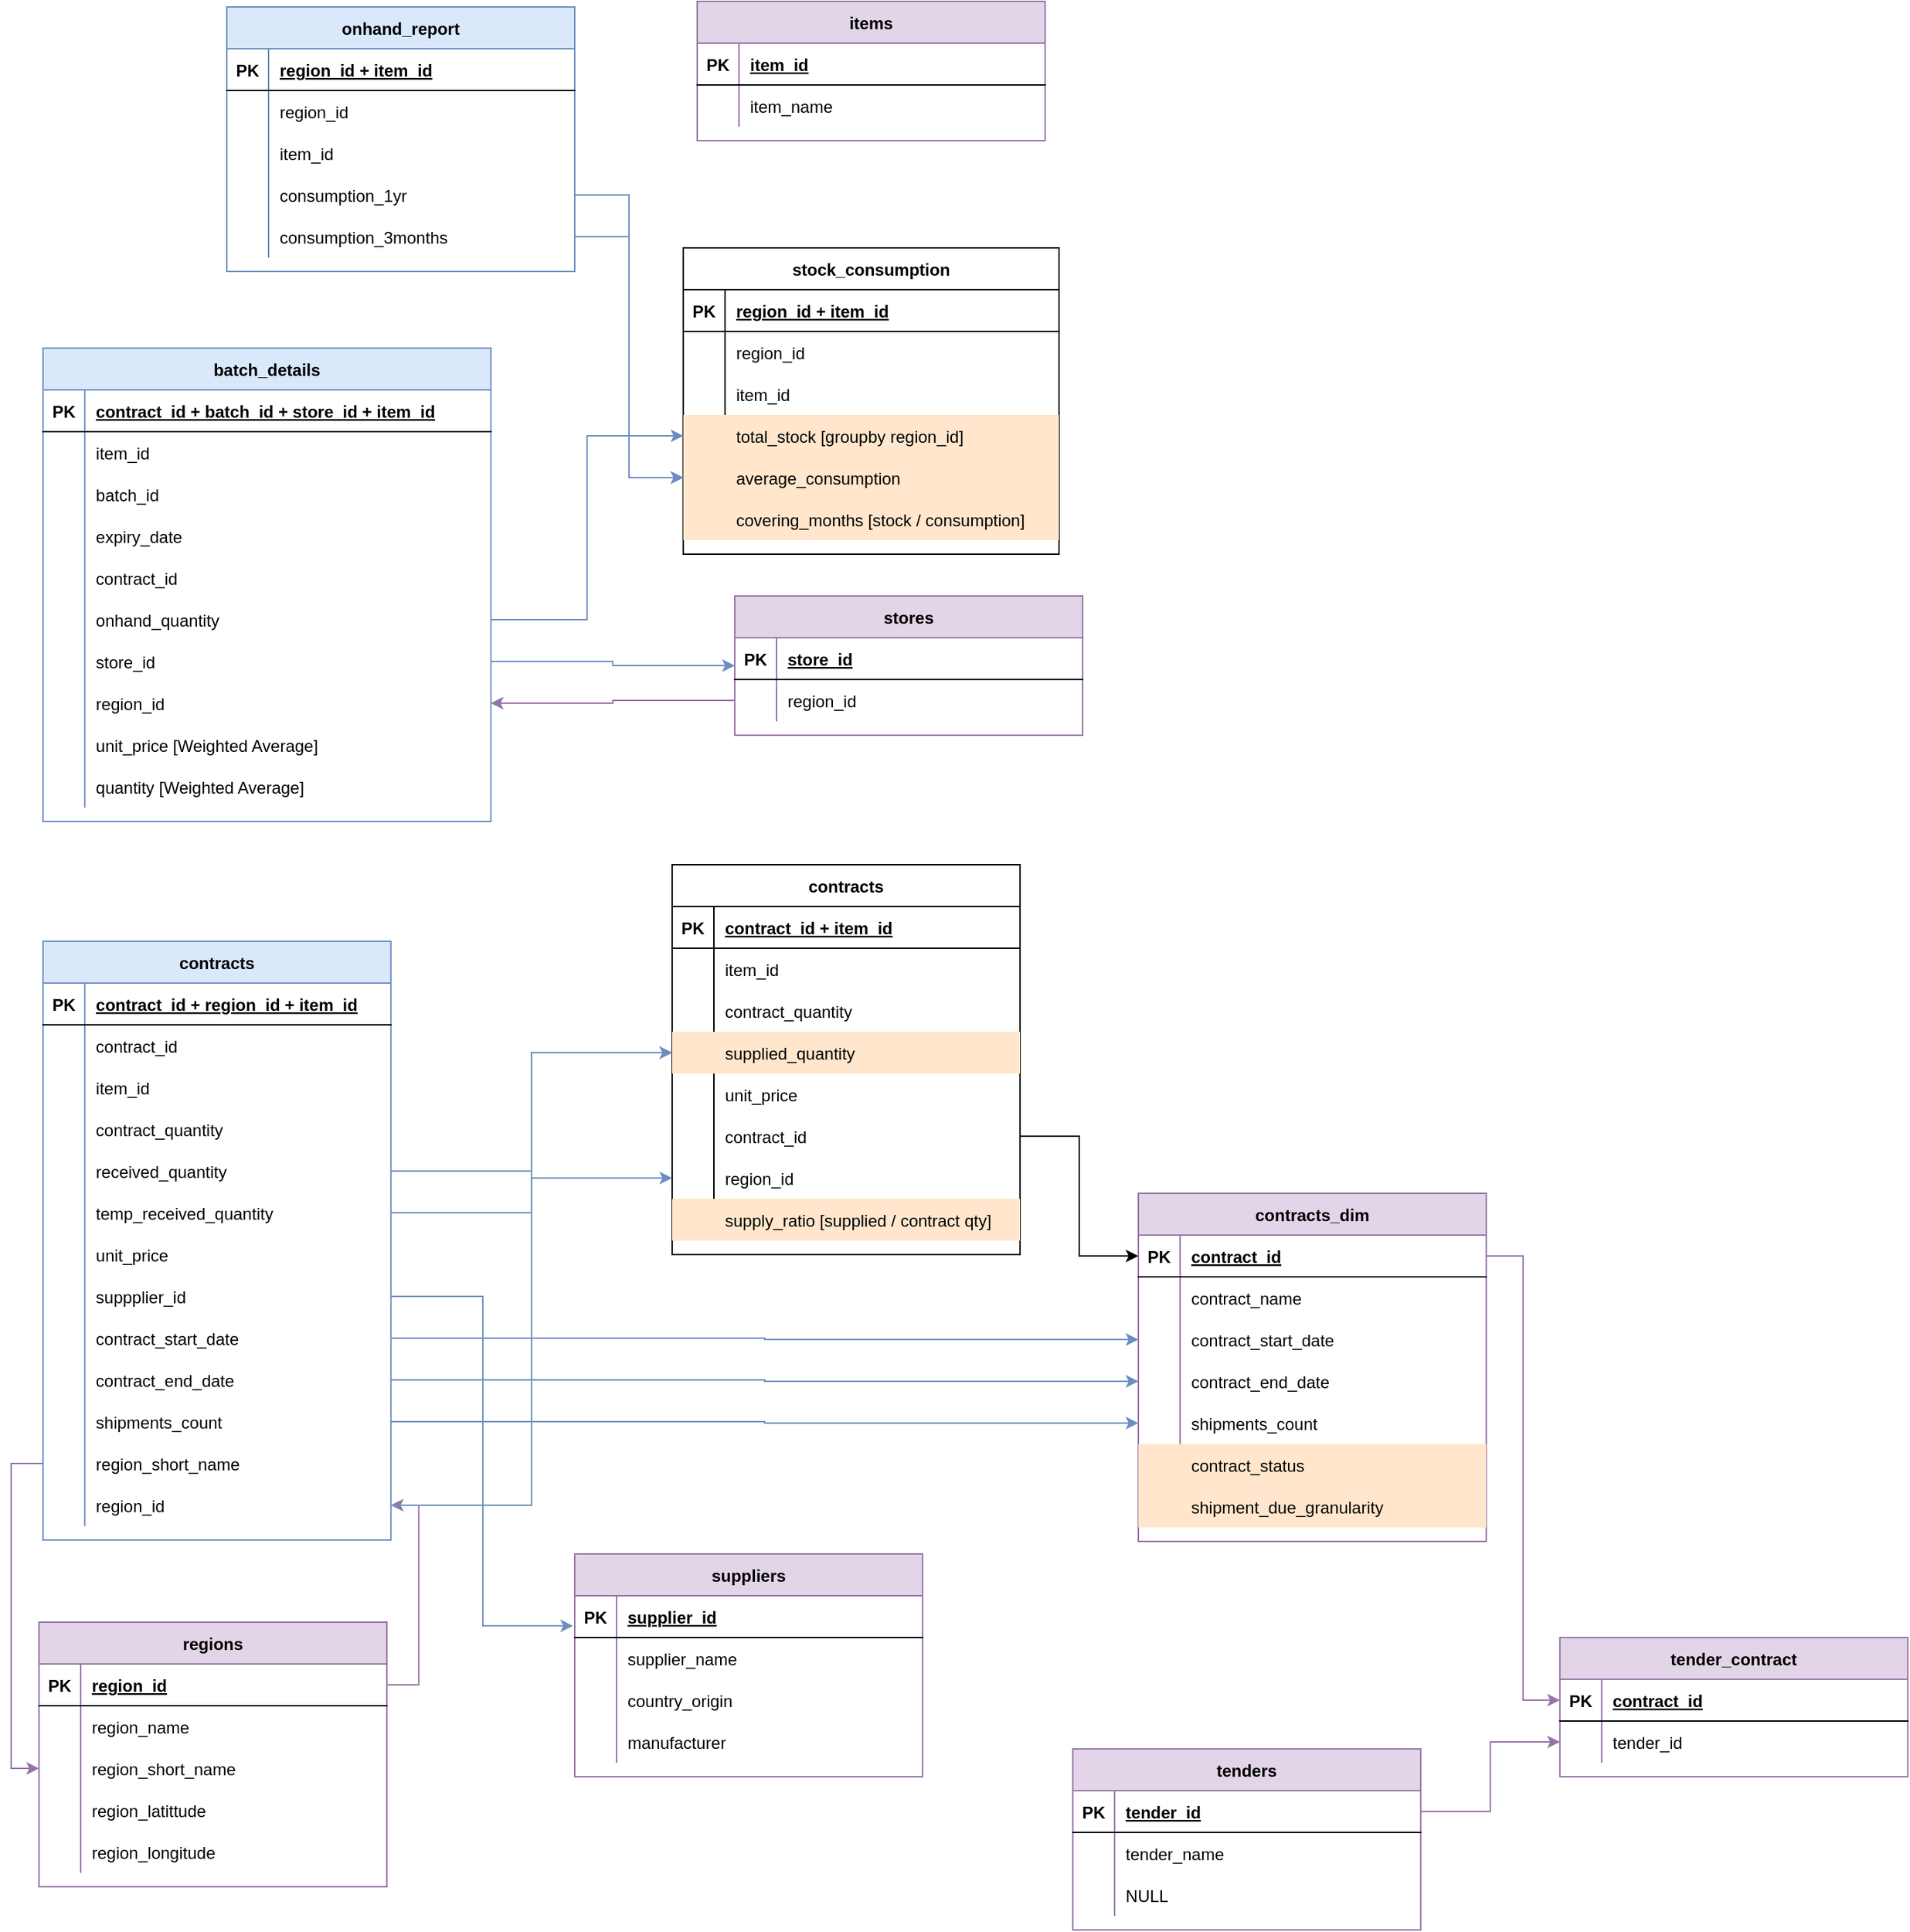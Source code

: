 <mxfile version="20.7.4" type="device"><diagram id="R2lEEEUBdFMjLlhIrx00" name="Page-1"><mxGraphModel dx="1418" dy="820" grid="0" gridSize="10" guides="1" tooltips="1" connect="1" arrows="1" fold="1" page="1" pageScale="1" pageWidth="1500" pageHeight="1500" math="0" shadow="0" extFonts="Permanent Marker^https://fonts.googleapis.com/css?family=Permanent+Marker"><root><mxCell id="0"/><mxCell id="1" parent="0"/><mxCell id="C-vyLk0tnHw3VtMMgP7b-2" value="contracts" style="shape=table;startSize=30;container=1;collapsible=1;childLayout=tableLayout;fixedRows=1;rowLines=0;fontStyle=1;align=center;resizeLast=1;fillColor=#dae8fc;strokeColor=#6c8ebf;" parent="1" vertex="1"><mxGeometry x="77.91" y="703" width="250" height="430" as="geometry"/></mxCell><mxCell id="C-vyLk0tnHw3VtMMgP7b-3" value="" style="shape=partialRectangle;collapsible=0;dropTarget=0;pointerEvents=0;fillColor=none;points=[[0,0.5],[1,0.5]];portConstraint=eastwest;top=0;left=0;right=0;bottom=1;" parent="C-vyLk0tnHw3VtMMgP7b-2" vertex="1"><mxGeometry y="30" width="250" height="30" as="geometry"/></mxCell><mxCell id="C-vyLk0tnHw3VtMMgP7b-4" value="PK" style="shape=partialRectangle;overflow=hidden;connectable=0;fillColor=none;top=0;left=0;bottom=0;right=0;fontStyle=1;" parent="C-vyLk0tnHw3VtMMgP7b-3" vertex="1"><mxGeometry width="30" height="30" as="geometry"><mxRectangle width="30" height="30" as="alternateBounds"/></mxGeometry></mxCell><mxCell id="C-vyLk0tnHw3VtMMgP7b-5" value="contract_id + region_id + item_id" style="shape=partialRectangle;overflow=hidden;connectable=0;fillColor=none;top=0;left=0;bottom=0;right=0;align=left;spacingLeft=6;fontStyle=5;" parent="C-vyLk0tnHw3VtMMgP7b-3" vertex="1"><mxGeometry x="30" width="220" height="30" as="geometry"><mxRectangle width="220" height="30" as="alternateBounds"/></mxGeometry></mxCell><mxCell id="v0fvJ1B3RUNY9AEfVjT3-68" value="" style="shape=partialRectangle;collapsible=0;dropTarget=0;pointerEvents=0;fillColor=none;points=[[0,0.5],[1,0.5]];portConstraint=eastwest;top=0;left=0;right=0;bottom=0;" parent="C-vyLk0tnHw3VtMMgP7b-2" vertex="1"><mxGeometry y="60" width="250" height="30" as="geometry"/></mxCell><mxCell id="v0fvJ1B3RUNY9AEfVjT3-69" value="" style="shape=partialRectangle;overflow=hidden;connectable=0;fillColor=none;top=0;left=0;bottom=0;right=0;" parent="v0fvJ1B3RUNY9AEfVjT3-68" vertex="1"><mxGeometry width="30" height="30" as="geometry"><mxRectangle width="30" height="30" as="alternateBounds"/></mxGeometry></mxCell><mxCell id="v0fvJ1B3RUNY9AEfVjT3-70" value="contract_id" style="shape=partialRectangle;overflow=hidden;connectable=0;fillColor=none;top=0;left=0;bottom=0;right=0;align=left;spacingLeft=6;" parent="v0fvJ1B3RUNY9AEfVjT3-68" vertex="1"><mxGeometry x="30" width="220" height="30" as="geometry"><mxRectangle width="220" height="30" as="alternateBounds"/></mxGeometry></mxCell><mxCell id="C-vyLk0tnHw3VtMMgP7b-6" value="" style="shape=partialRectangle;collapsible=0;dropTarget=0;pointerEvents=0;fillColor=none;points=[[0,0.5],[1,0.5]];portConstraint=eastwest;top=0;left=0;right=0;bottom=0;" parent="C-vyLk0tnHw3VtMMgP7b-2" vertex="1"><mxGeometry y="90" width="250" height="30" as="geometry"/></mxCell><mxCell id="C-vyLk0tnHw3VtMMgP7b-7" value="" style="shape=partialRectangle;overflow=hidden;connectable=0;fillColor=none;top=0;left=0;bottom=0;right=0;" parent="C-vyLk0tnHw3VtMMgP7b-6" vertex="1"><mxGeometry width="30" height="30" as="geometry"><mxRectangle width="30" height="30" as="alternateBounds"/></mxGeometry></mxCell><mxCell id="C-vyLk0tnHw3VtMMgP7b-8" value="item_id" style="shape=partialRectangle;overflow=hidden;connectable=0;fillColor=none;top=0;left=0;bottom=0;right=0;align=left;spacingLeft=6;" parent="C-vyLk0tnHw3VtMMgP7b-6" vertex="1"><mxGeometry x="30" width="220" height="30" as="geometry"><mxRectangle width="220" height="30" as="alternateBounds"/></mxGeometry></mxCell><mxCell id="v0fvJ1B3RUNY9AEfVjT3-35" value="" style="shape=partialRectangle;collapsible=0;dropTarget=0;pointerEvents=0;fillColor=none;points=[[0,0.5],[1,0.5]];portConstraint=eastwest;top=0;left=0;right=0;bottom=0;" parent="C-vyLk0tnHw3VtMMgP7b-2" vertex="1"><mxGeometry y="120" width="250" height="30" as="geometry"/></mxCell><mxCell id="v0fvJ1B3RUNY9AEfVjT3-36" value="" style="shape=partialRectangle;overflow=hidden;connectable=0;fillColor=none;top=0;left=0;bottom=0;right=0;" parent="v0fvJ1B3RUNY9AEfVjT3-35" vertex="1"><mxGeometry width="30" height="30" as="geometry"><mxRectangle width="30" height="30" as="alternateBounds"/></mxGeometry></mxCell><mxCell id="v0fvJ1B3RUNY9AEfVjT3-37" value="contract_quantity" style="shape=partialRectangle;overflow=hidden;connectable=0;fillColor=none;top=0;left=0;bottom=0;right=0;align=left;spacingLeft=6;" parent="v0fvJ1B3RUNY9AEfVjT3-35" vertex="1"><mxGeometry x="30" width="220" height="30" as="geometry"><mxRectangle width="220" height="30" as="alternateBounds"/></mxGeometry></mxCell><mxCell id="v0fvJ1B3RUNY9AEfVjT3-50" value="" style="shape=partialRectangle;collapsible=0;dropTarget=0;pointerEvents=0;fillColor=none;points=[[0,0.5],[1,0.5]];portConstraint=eastwest;top=0;left=0;right=0;bottom=0;" parent="C-vyLk0tnHw3VtMMgP7b-2" vertex="1"><mxGeometry y="150" width="250" height="30" as="geometry"/></mxCell><mxCell id="v0fvJ1B3RUNY9AEfVjT3-51" value="" style="shape=partialRectangle;overflow=hidden;connectable=0;fillColor=none;top=0;left=0;bottom=0;right=0;" parent="v0fvJ1B3RUNY9AEfVjT3-50" vertex="1"><mxGeometry width="30" height="30" as="geometry"><mxRectangle width="30" height="30" as="alternateBounds"/></mxGeometry></mxCell><mxCell id="v0fvJ1B3RUNY9AEfVjT3-52" value="received_quantity" style="shape=partialRectangle;overflow=hidden;connectable=0;fillColor=none;top=0;left=0;bottom=0;right=0;align=left;spacingLeft=6;" parent="v0fvJ1B3RUNY9AEfVjT3-50" vertex="1"><mxGeometry x="30" width="220" height="30" as="geometry"><mxRectangle width="220" height="30" as="alternateBounds"/></mxGeometry></mxCell><mxCell id="v0fvJ1B3RUNY9AEfVjT3-53" value="" style="shape=partialRectangle;collapsible=0;dropTarget=0;pointerEvents=0;fillColor=none;points=[[0,0.5],[1,0.5]];portConstraint=eastwest;top=0;left=0;right=0;bottom=0;" parent="C-vyLk0tnHw3VtMMgP7b-2" vertex="1"><mxGeometry y="180" width="250" height="30" as="geometry"/></mxCell><mxCell id="v0fvJ1B3RUNY9AEfVjT3-54" value="" style="shape=partialRectangle;overflow=hidden;connectable=0;fillColor=none;top=0;left=0;bottom=0;right=0;" parent="v0fvJ1B3RUNY9AEfVjT3-53" vertex="1"><mxGeometry width="30" height="30" as="geometry"><mxRectangle width="30" height="30" as="alternateBounds"/></mxGeometry></mxCell><mxCell id="v0fvJ1B3RUNY9AEfVjT3-55" value="temp_received_quantity" style="shape=partialRectangle;overflow=hidden;connectable=0;fillColor=none;top=0;left=0;bottom=0;right=0;align=left;spacingLeft=6;" parent="v0fvJ1B3RUNY9AEfVjT3-53" vertex="1"><mxGeometry x="30" width="220" height="30" as="geometry"><mxRectangle width="220" height="30" as="alternateBounds"/></mxGeometry></mxCell><mxCell id="v0fvJ1B3RUNY9AEfVjT3-59" value="" style="shape=partialRectangle;collapsible=0;dropTarget=0;pointerEvents=0;fillColor=none;points=[[0,0.5],[1,0.5]];portConstraint=eastwest;top=0;left=0;right=0;bottom=0;" parent="C-vyLk0tnHw3VtMMgP7b-2" vertex="1"><mxGeometry y="210" width="250" height="30" as="geometry"/></mxCell><mxCell id="v0fvJ1B3RUNY9AEfVjT3-60" value="" style="shape=partialRectangle;overflow=hidden;connectable=0;fillColor=none;top=0;left=0;bottom=0;right=0;" parent="v0fvJ1B3RUNY9AEfVjT3-59" vertex="1"><mxGeometry width="30" height="30" as="geometry"><mxRectangle width="30" height="30" as="alternateBounds"/></mxGeometry></mxCell><mxCell id="v0fvJ1B3RUNY9AEfVjT3-61" value="unit_price" style="shape=partialRectangle;overflow=hidden;connectable=0;fillColor=none;top=0;left=0;bottom=0;right=0;align=left;spacingLeft=6;" parent="v0fvJ1B3RUNY9AEfVjT3-59" vertex="1"><mxGeometry x="30" width="220" height="30" as="geometry"><mxRectangle width="220" height="30" as="alternateBounds"/></mxGeometry></mxCell><mxCell id="v0fvJ1B3RUNY9AEfVjT3-77" value="" style="shape=partialRectangle;collapsible=0;dropTarget=0;pointerEvents=0;fillColor=none;points=[[0,0.5],[1,0.5]];portConstraint=eastwest;top=0;left=0;right=0;bottom=0;" parent="C-vyLk0tnHw3VtMMgP7b-2" vertex="1"><mxGeometry y="240" width="250" height="30" as="geometry"/></mxCell><mxCell id="v0fvJ1B3RUNY9AEfVjT3-78" value="" style="shape=partialRectangle;overflow=hidden;connectable=0;fillColor=none;top=0;left=0;bottom=0;right=0;" parent="v0fvJ1B3RUNY9AEfVjT3-77" vertex="1"><mxGeometry width="30" height="30" as="geometry"><mxRectangle width="30" height="30" as="alternateBounds"/></mxGeometry></mxCell><mxCell id="v0fvJ1B3RUNY9AEfVjT3-79" value="suppplier_id" style="shape=partialRectangle;overflow=hidden;connectable=0;fillColor=none;top=0;left=0;bottom=0;right=0;align=left;spacingLeft=6;" parent="v0fvJ1B3RUNY9AEfVjT3-77" vertex="1"><mxGeometry x="30" width="220" height="30" as="geometry"><mxRectangle width="220" height="30" as="alternateBounds"/></mxGeometry></mxCell><mxCell id="v0fvJ1B3RUNY9AEfVjT3-89" value="" style="shape=partialRectangle;collapsible=0;dropTarget=0;pointerEvents=0;fillColor=none;points=[[0,0.5],[1,0.5]];portConstraint=eastwest;top=0;left=0;right=0;bottom=0;" parent="C-vyLk0tnHw3VtMMgP7b-2" vertex="1"><mxGeometry y="270" width="250" height="30" as="geometry"/></mxCell><mxCell id="v0fvJ1B3RUNY9AEfVjT3-90" value="" style="shape=partialRectangle;overflow=hidden;connectable=0;fillColor=none;top=0;left=0;bottom=0;right=0;" parent="v0fvJ1B3RUNY9AEfVjT3-89" vertex="1"><mxGeometry width="30" height="30" as="geometry"><mxRectangle width="30" height="30" as="alternateBounds"/></mxGeometry></mxCell><mxCell id="v0fvJ1B3RUNY9AEfVjT3-91" value="contract_start_date" style="shape=partialRectangle;overflow=hidden;connectable=0;fillColor=none;top=0;left=0;bottom=0;right=0;align=left;spacingLeft=6;" parent="v0fvJ1B3RUNY9AEfVjT3-89" vertex="1"><mxGeometry x="30" width="220" height="30" as="geometry"><mxRectangle width="220" height="30" as="alternateBounds"/></mxGeometry></mxCell><mxCell id="v0fvJ1B3RUNY9AEfVjT3-92" value="" style="shape=partialRectangle;collapsible=0;dropTarget=0;pointerEvents=0;fillColor=none;points=[[0,0.5],[1,0.5]];portConstraint=eastwest;top=0;left=0;right=0;bottom=0;" parent="C-vyLk0tnHw3VtMMgP7b-2" vertex="1"><mxGeometry y="300" width="250" height="30" as="geometry"/></mxCell><mxCell id="v0fvJ1B3RUNY9AEfVjT3-93" value="" style="shape=partialRectangle;overflow=hidden;connectable=0;fillColor=none;top=0;left=0;bottom=0;right=0;" parent="v0fvJ1B3RUNY9AEfVjT3-92" vertex="1"><mxGeometry width="30" height="30" as="geometry"><mxRectangle width="30" height="30" as="alternateBounds"/></mxGeometry></mxCell><mxCell id="v0fvJ1B3RUNY9AEfVjT3-94" value="contract_end_date" style="shape=partialRectangle;overflow=hidden;connectable=0;fillColor=none;top=0;left=0;bottom=0;right=0;align=left;spacingLeft=6;" parent="v0fvJ1B3RUNY9AEfVjT3-92" vertex="1"><mxGeometry x="30" width="220" height="30" as="geometry"><mxRectangle width="220" height="30" as="alternateBounds"/></mxGeometry></mxCell><mxCell id="-noqdUosjXF4f6bmmkgQ-81" value="" style="shape=partialRectangle;collapsible=0;dropTarget=0;pointerEvents=0;fillColor=none;points=[[0,0.5],[1,0.5]];portConstraint=eastwest;top=0;left=0;right=0;bottom=0;" parent="C-vyLk0tnHw3VtMMgP7b-2" vertex="1"><mxGeometry y="330" width="250" height="30" as="geometry"/></mxCell><mxCell id="-noqdUosjXF4f6bmmkgQ-82" value="" style="shape=partialRectangle;overflow=hidden;connectable=0;fillColor=none;top=0;left=0;bottom=0;right=0;" parent="-noqdUosjXF4f6bmmkgQ-81" vertex="1"><mxGeometry width="30" height="30" as="geometry"><mxRectangle width="30" height="30" as="alternateBounds"/></mxGeometry></mxCell><mxCell id="-noqdUosjXF4f6bmmkgQ-83" value="shipments_count" style="shape=partialRectangle;overflow=hidden;connectable=0;fillColor=none;top=0;left=0;bottom=0;right=0;align=left;spacingLeft=6;" parent="-noqdUosjXF4f6bmmkgQ-81" vertex="1"><mxGeometry x="30" width="220" height="30" as="geometry"><mxRectangle width="220" height="30" as="alternateBounds"/></mxGeometry></mxCell><mxCell id="v0fvJ1B3RUNY9AEfVjT3-95" value="" style="shape=partialRectangle;collapsible=0;dropTarget=0;pointerEvents=0;fillColor=none;points=[[0,0.5],[1,0.5]];portConstraint=eastwest;top=0;left=0;right=0;bottom=0;" parent="C-vyLk0tnHw3VtMMgP7b-2" vertex="1"><mxGeometry y="360" width="250" height="30" as="geometry"/></mxCell><mxCell id="v0fvJ1B3RUNY9AEfVjT3-96" value="" style="shape=partialRectangle;overflow=hidden;connectable=0;fillColor=none;top=0;left=0;bottom=0;right=0;" parent="v0fvJ1B3RUNY9AEfVjT3-95" vertex="1"><mxGeometry width="30" height="30" as="geometry"><mxRectangle width="30" height="30" as="alternateBounds"/></mxGeometry></mxCell><mxCell id="v0fvJ1B3RUNY9AEfVjT3-97" value="region_short_name" style="shape=partialRectangle;overflow=hidden;connectable=0;fillColor=none;top=0;left=0;bottom=0;right=0;align=left;spacingLeft=6;" parent="v0fvJ1B3RUNY9AEfVjT3-95" vertex="1"><mxGeometry x="30" width="220" height="30" as="geometry"><mxRectangle width="220" height="30" as="alternateBounds"/></mxGeometry></mxCell><mxCell id="-noqdUosjXF4f6bmmkgQ-76" value="" style="shape=partialRectangle;collapsible=0;dropTarget=0;pointerEvents=0;fillColor=none;points=[[0,0.5],[1,0.5]];portConstraint=eastwest;top=0;left=0;right=0;bottom=0;" parent="C-vyLk0tnHw3VtMMgP7b-2" vertex="1"><mxGeometry y="390" width="250" height="30" as="geometry"/></mxCell><mxCell id="-noqdUosjXF4f6bmmkgQ-77" value="" style="shape=partialRectangle;overflow=hidden;connectable=0;fillColor=none;top=0;left=0;bottom=0;right=0;" parent="-noqdUosjXF4f6bmmkgQ-76" vertex="1"><mxGeometry width="30" height="30" as="geometry"><mxRectangle width="30" height="30" as="alternateBounds"/></mxGeometry></mxCell><mxCell id="-noqdUosjXF4f6bmmkgQ-78" value="region_id" style="shape=partialRectangle;overflow=hidden;connectable=0;fillColor=none;top=0;left=0;bottom=0;right=0;align=left;spacingLeft=6;" parent="-noqdUosjXF4f6bmmkgQ-76" vertex="1"><mxGeometry x="30" width="220" height="30" as="geometry"><mxRectangle width="220" height="30" as="alternateBounds"/></mxGeometry></mxCell><mxCell id="C-vyLk0tnHw3VtMMgP7b-23" value="onhand_report" style="shape=table;startSize=30;container=1;collapsible=1;childLayout=tableLayout;fixedRows=1;rowLines=0;fontStyle=1;align=center;resizeLast=1;fillColor=#dae8fc;strokeColor=#6c8ebf;" parent="1" vertex="1"><mxGeometry x="210" y="32" width="250" height="190" as="geometry"/></mxCell><mxCell id="C-vyLk0tnHw3VtMMgP7b-24" value="" style="shape=partialRectangle;collapsible=0;dropTarget=0;pointerEvents=0;fillColor=none;points=[[0,0.5],[1,0.5]];portConstraint=eastwest;top=0;left=0;right=0;bottom=1;" parent="C-vyLk0tnHw3VtMMgP7b-23" vertex="1"><mxGeometry y="30" width="250" height="30" as="geometry"/></mxCell><mxCell id="C-vyLk0tnHw3VtMMgP7b-25" value="PK" style="shape=partialRectangle;overflow=hidden;connectable=0;fillColor=none;top=0;left=0;bottom=0;right=0;fontStyle=1;" parent="C-vyLk0tnHw3VtMMgP7b-24" vertex="1"><mxGeometry width="30" height="30" as="geometry"><mxRectangle width="30" height="30" as="alternateBounds"/></mxGeometry></mxCell><mxCell id="C-vyLk0tnHw3VtMMgP7b-26" value="region_id + item_id" style="shape=partialRectangle;overflow=hidden;connectable=0;fillColor=none;top=0;left=0;bottom=0;right=0;align=left;spacingLeft=6;fontStyle=5;" parent="C-vyLk0tnHw3VtMMgP7b-24" vertex="1"><mxGeometry x="30" width="220" height="30" as="geometry"><mxRectangle width="220" height="30" as="alternateBounds"/></mxGeometry></mxCell><mxCell id="C-vyLk0tnHw3VtMMgP7b-27" value="" style="shape=partialRectangle;collapsible=0;dropTarget=0;pointerEvents=0;fillColor=none;points=[[0,0.5],[1,0.5]];portConstraint=eastwest;top=0;left=0;right=0;bottom=0;" parent="C-vyLk0tnHw3VtMMgP7b-23" vertex="1"><mxGeometry y="60" width="250" height="30" as="geometry"/></mxCell><mxCell id="C-vyLk0tnHw3VtMMgP7b-28" value="" style="shape=partialRectangle;overflow=hidden;connectable=0;fillColor=none;top=0;left=0;bottom=0;right=0;" parent="C-vyLk0tnHw3VtMMgP7b-27" vertex="1"><mxGeometry width="30" height="30" as="geometry"><mxRectangle width="30" height="30" as="alternateBounds"/></mxGeometry></mxCell><mxCell id="C-vyLk0tnHw3VtMMgP7b-29" value="region_id" style="shape=partialRectangle;overflow=hidden;connectable=0;fillColor=none;top=0;left=0;bottom=0;right=0;align=left;spacingLeft=6;" parent="C-vyLk0tnHw3VtMMgP7b-27" vertex="1"><mxGeometry x="30" width="220" height="30" as="geometry"><mxRectangle width="220" height="30" as="alternateBounds"/></mxGeometry></mxCell><mxCell id="v0fvJ1B3RUNY9AEfVjT3-4" value="" style="shape=partialRectangle;collapsible=0;dropTarget=0;pointerEvents=0;fillColor=none;points=[[0,0.5],[1,0.5]];portConstraint=eastwest;top=0;left=0;right=0;bottom=0;" parent="C-vyLk0tnHw3VtMMgP7b-23" vertex="1"><mxGeometry y="90" width="250" height="30" as="geometry"/></mxCell><mxCell id="v0fvJ1B3RUNY9AEfVjT3-5" value="" style="shape=partialRectangle;overflow=hidden;connectable=0;fillColor=none;top=0;left=0;bottom=0;right=0;" parent="v0fvJ1B3RUNY9AEfVjT3-4" vertex="1"><mxGeometry width="30" height="30" as="geometry"><mxRectangle width="30" height="30" as="alternateBounds"/></mxGeometry></mxCell><mxCell id="v0fvJ1B3RUNY9AEfVjT3-6" value="item_id" style="shape=partialRectangle;overflow=hidden;connectable=0;fillColor=none;top=0;left=0;bottom=0;right=0;align=left;spacingLeft=6;" parent="v0fvJ1B3RUNY9AEfVjT3-4" vertex="1"><mxGeometry x="30" width="220" height="30" as="geometry"><mxRectangle width="220" height="30" as="alternateBounds"/></mxGeometry></mxCell><mxCell id="v0fvJ1B3RUNY9AEfVjT3-17" value="" style="shape=partialRectangle;collapsible=0;dropTarget=0;pointerEvents=0;fillColor=none;points=[[0,0.5],[1,0.5]];portConstraint=eastwest;top=0;left=0;right=0;bottom=0;" parent="C-vyLk0tnHw3VtMMgP7b-23" vertex="1"><mxGeometry y="120" width="250" height="30" as="geometry"/></mxCell><mxCell id="v0fvJ1B3RUNY9AEfVjT3-18" value="" style="shape=partialRectangle;overflow=hidden;connectable=0;fillColor=none;top=0;left=0;bottom=0;right=0;" parent="v0fvJ1B3RUNY9AEfVjT3-17" vertex="1"><mxGeometry width="30" height="30" as="geometry"><mxRectangle width="30" height="30" as="alternateBounds"/></mxGeometry></mxCell><mxCell id="v0fvJ1B3RUNY9AEfVjT3-19" value="consumption_1yr" style="shape=partialRectangle;overflow=hidden;connectable=0;fillColor=none;top=0;left=0;bottom=0;right=0;align=left;spacingLeft=6;" parent="v0fvJ1B3RUNY9AEfVjT3-17" vertex="1"><mxGeometry x="30" width="220" height="30" as="geometry"><mxRectangle width="220" height="30" as="alternateBounds"/></mxGeometry></mxCell><mxCell id="v0fvJ1B3RUNY9AEfVjT3-20" value="" style="shape=partialRectangle;collapsible=0;dropTarget=0;pointerEvents=0;fillColor=none;points=[[0,0.5],[1,0.5]];portConstraint=eastwest;top=0;left=0;right=0;bottom=0;" parent="C-vyLk0tnHw3VtMMgP7b-23" vertex="1"><mxGeometry y="150" width="250" height="30" as="geometry"/></mxCell><mxCell id="v0fvJ1B3RUNY9AEfVjT3-21" value="" style="shape=partialRectangle;overflow=hidden;connectable=0;fillColor=none;top=0;left=0;bottom=0;right=0;" parent="v0fvJ1B3RUNY9AEfVjT3-20" vertex="1"><mxGeometry width="30" height="30" as="geometry"><mxRectangle width="30" height="30" as="alternateBounds"/></mxGeometry></mxCell><mxCell id="v0fvJ1B3RUNY9AEfVjT3-22" value="consumption_3months" style="shape=partialRectangle;overflow=hidden;connectable=0;fillColor=none;top=0;left=0;bottom=0;right=0;align=left;spacingLeft=6;" parent="v0fvJ1B3RUNY9AEfVjT3-20" vertex="1"><mxGeometry x="30" width="220" height="30" as="geometry"><mxRectangle width="220" height="30" as="alternateBounds"/></mxGeometry></mxCell><mxCell id="v0fvJ1B3RUNY9AEfVjT3-101" value="batch_details" style="shape=table;startSize=30;container=1;collapsible=1;childLayout=tableLayout;fixedRows=1;rowLines=0;fontStyle=1;align=center;resizeLast=1;fillColor=#dae8fc;strokeColor=#6c8ebf;" parent="1" vertex="1"><mxGeometry x="77.91" y="277" width="321.84" height="340" as="geometry"/></mxCell><mxCell id="v0fvJ1B3RUNY9AEfVjT3-102" value="" style="shape=partialRectangle;collapsible=0;dropTarget=0;pointerEvents=0;fillColor=none;points=[[0,0.5],[1,0.5]];portConstraint=eastwest;top=0;left=0;right=0;bottom=1;" parent="v0fvJ1B3RUNY9AEfVjT3-101" vertex="1"><mxGeometry y="30" width="321.84" height="30" as="geometry"/></mxCell><mxCell id="v0fvJ1B3RUNY9AEfVjT3-103" value="PK" style="shape=partialRectangle;overflow=hidden;connectable=0;fillColor=none;top=0;left=0;bottom=0;right=0;fontStyle=1;" parent="v0fvJ1B3RUNY9AEfVjT3-102" vertex="1"><mxGeometry width="30" height="30" as="geometry"><mxRectangle width="30" height="30" as="alternateBounds"/></mxGeometry></mxCell><mxCell id="v0fvJ1B3RUNY9AEfVjT3-104" value="contract_id + batch_id + store_id + item_id" style="shape=partialRectangle;overflow=hidden;connectable=0;fillColor=none;top=0;left=0;bottom=0;right=0;align=left;spacingLeft=6;fontStyle=5;" parent="v0fvJ1B3RUNY9AEfVjT3-102" vertex="1"><mxGeometry x="30" width="291.84" height="30" as="geometry"><mxRectangle width="291.84" height="30" as="alternateBounds"/></mxGeometry></mxCell><mxCell id="v0fvJ1B3RUNY9AEfVjT3-105" value="" style="shape=partialRectangle;collapsible=0;dropTarget=0;pointerEvents=0;fillColor=none;points=[[0,0.5],[1,0.5]];portConstraint=eastwest;top=0;left=0;right=0;bottom=0;" parent="v0fvJ1B3RUNY9AEfVjT3-101" vertex="1"><mxGeometry y="60" width="321.84" height="30" as="geometry"/></mxCell><mxCell id="v0fvJ1B3RUNY9AEfVjT3-106" value="" style="shape=partialRectangle;overflow=hidden;connectable=0;fillColor=none;top=0;left=0;bottom=0;right=0;" parent="v0fvJ1B3RUNY9AEfVjT3-105" vertex="1"><mxGeometry width="30" height="30" as="geometry"><mxRectangle width="30" height="30" as="alternateBounds"/></mxGeometry></mxCell><mxCell id="v0fvJ1B3RUNY9AEfVjT3-107" value="item_id" style="shape=partialRectangle;overflow=hidden;connectable=0;fillColor=none;top=0;left=0;bottom=0;right=0;align=left;spacingLeft=6;" parent="v0fvJ1B3RUNY9AEfVjT3-105" vertex="1"><mxGeometry x="30" width="291.84" height="30" as="geometry"><mxRectangle width="291.84" height="30" as="alternateBounds"/></mxGeometry></mxCell><mxCell id="v0fvJ1B3RUNY9AEfVjT3-111" value="" style="shape=partialRectangle;collapsible=0;dropTarget=0;pointerEvents=0;fillColor=none;points=[[0,0.5],[1,0.5]];portConstraint=eastwest;top=0;left=0;right=0;bottom=0;" parent="v0fvJ1B3RUNY9AEfVjT3-101" vertex="1"><mxGeometry y="90" width="321.84" height="30" as="geometry"/></mxCell><mxCell id="v0fvJ1B3RUNY9AEfVjT3-112" value="" style="shape=partialRectangle;overflow=hidden;connectable=0;fillColor=none;top=0;left=0;bottom=0;right=0;" parent="v0fvJ1B3RUNY9AEfVjT3-111" vertex="1"><mxGeometry width="30" height="30" as="geometry"><mxRectangle width="30" height="30" as="alternateBounds"/></mxGeometry></mxCell><mxCell id="v0fvJ1B3RUNY9AEfVjT3-113" value="batch_id" style="shape=partialRectangle;overflow=hidden;connectable=0;fillColor=none;top=0;left=0;bottom=0;right=0;align=left;spacingLeft=6;" parent="v0fvJ1B3RUNY9AEfVjT3-111" vertex="1"><mxGeometry x="30" width="291.84" height="30" as="geometry"><mxRectangle width="291.84" height="30" as="alternateBounds"/></mxGeometry></mxCell><mxCell id="v0fvJ1B3RUNY9AEfVjT3-114" value="" style="shape=partialRectangle;collapsible=0;dropTarget=0;pointerEvents=0;fillColor=none;points=[[0,0.5],[1,0.5]];portConstraint=eastwest;top=0;left=0;right=0;bottom=0;" parent="v0fvJ1B3RUNY9AEfVjT3-101" vertex="1"><mxGeometry y="120" width="321.84" height="30" as="geometry"/></mxCell><mxCell id="v0fvJ1B3RUNY9AEfVjT3-115" value="" style="shape=partialRectangle;overflow=hidden;connectable=0;fillColor=none;top=0;left=0;bottom=0;right=0;" parent="v0fvJ1B3RUNY9AEfVjT3-114" vertex="1"><mxGeometry width="30" height="30" as="geometry"><mxRectangle width="30" height="30" as="alternateBounds"/></mxGeometry></mxCell><mxCell id="v0fvJ1B3RUNY9AEfVjT3-116" value="expiry_date" style="shape=partialRectangle;overflow=hidden;connectable=0;fillColor=none;top=0;left=0;bottom=0;right=0;align=left;spacingLeft=6;" parent="v0fvJ1B3RUNY9AEfVjT3-114" vertex="1"><mxGeometry x="30" width="291.84" height="30" as="geometry"><mxRectangle width="291.84" height="30" as="alternateBounds"/></mxGeometry></mxCell><mxCell id="v0fvJ1B3RUNY9AEfVjT3-126" value="" style="shape=partialRectangle;collapsible=0;dropTarget=0;pointerEvents=0;fillColor=none;points=[[0,0.5],[1,0.5]];portConstraint=eastwest;top=0;left=0;right=0;bottom=0;" parent="v0fvJ1B3RUNY9AEfVjT3-101" vertex="1"><mxGeometry y="150" width="321.84" height="30" as="geometry"/></mxCell><mxCell id="v0fvJ1B3RUNY9AEfVjT3-127" value="" style="shape=partialRectangle;overflow=hidden;connectable=0;fillColor=none;top=0;left=0;bottom=0;right=0;" parent="v0fvJ1B3RUNY9AEfVjT3-126" vertex="1"><mxGeometry width="30" height="30" as="geometry"><mxRectangle width="30" height="30" as="alternateBounds"/></mxGeometry></mxCell><mxCell id="v0fvJ1B3RUNY9AEfVjT3-128" value="contract_id" style="shape=partialRectangle;overflow=hidden;connectable=0;fillColor=none;top=0;left=0;bottom=0;right=0;align=left;spacingLeft=6;" parent="v0fvJ1B3RUNY9AEfVjT3-126" vertex="1"><mxGeometry x="30" width="291.84" height="30" as="geometry"><mxRectangle width="291.84" height="30" as="alternateBounds"/></mxGeometry></mxCell><mxCell id="v0fvJ1B3RUNY9AEfVjT3-129" value="" style="shape=partialRectangle;collapsible=0;dropTarget=0;pointerEvents=0;points=[[0,0.5],[1,0.5]];portConstraint=eastwest;top=0;left=0;right=0;bottom=0;fillColor=none;" parent="v0fvJ1B3RUNY9AEfVjT3-101" vertex="1"><mxGeometry y="180" width="321.84" height="30" as="geometry"/></mxCell><mxCell id="v0fvJ1B3RUNY9AEfVjT3-130" value="" style="shape=partialRectangle;overflow=hidden;connectable=0;fillColor=none;top=0;left=0;bottom=0;right=0;" parent="v0fvJ1B3RUNY9AEfVjT3-129" vertex="1"><mxGeometry width="30" height="30" as="geometry"><mxRectangle width="30" height="30" as="alternateBounds"/></mxGeometry></mxCell><mxCell id="v0fvJ1B3RUNY9AEfVjT3-131" value="onhand_quantity" style="shape=partialRectangle;overflow=hidden;connectable=0;fillColor=none;top=0;left=0;bottom=0;right=0;align=left;spacingLeft=6;" parent="v0fvJ1B3RUNY9AEfVjT3-129" vertex="1"><mxGeometry x="30" width="291.84" height="30" as="geometry"><mxRectangle width="291.84" height="30" as="alternateBounds"/></mxGeometry></mxCell><mxCell id="-noqdUosjXF4f6bmmkgQ-54" value="" style="shape=partialRectangle;collapsible=0;dropTarget=0;pointerEvents=0;points=[[0,0.5],[1,0.5]];portConstraint=eastwest;top=0;left=0;right=0;bottom=0;fillColor=none;" parent="v0fvJ1B3RUNY9AEfVjT3-101" vertex="1"><mxGeometry y="210" width="321.84" height="30" as="geometry"/></mxCell><mxCell id="-noqdUosjXF4f6bmmkgQ-55" value="" style="shape=partialRectangle;overflow=hidden;connectable=0;fillColor=none;top=0;left=0;bottom=0;right=0;" parent="-noqdUosjXF4f6bmmkgQ-54" vertex="1"><mxGeometry width="30" height="30" as="geometry"><mxRectangle width="30" height="30" as="alternateBounds"/></mxGeometry></mxCell><mxCell id="-noqdUosjXF4f6bmmkgQ-56" value="store_id" style="shape=partialRectangle;overflow=hidden;connectable=0;fillColor=none;top=0;left=0;bottom=0;right=0;align=left;spacingLeft=6;" parent="-noqdUosjXF4f6bmmkgQ-54" vertex="1"><mxGeometry x="30" width="291.84" height="30" as="geometry"><mxRectangle width="291.84" height="30" as="alternateBounds"/></mxGeometry></mxCell><mxCell id="-noqdUosjXF4f6bmmkgQ-58" value="" style="shape=partialRectangle;collapsible=0;dropTarget=0;pointerEvents=0;points=[[0,0.5],[1,0.5]];portConstraint=eastwest;top=0;left=0;right=0;bottom=0;fillColor=none;" parent="v0fvJ1B3RUNY9AEfVjT3-101" vertex="1"><mxGeometry y="240" width="321.84" height="30" as="geometry"/></mxCell><mxCell id="-noqdUosjXF4f6bmmkgQ-59" value="" style="shape=partialRectangle;overflow=hidden;connectable=0;fillColor=none;top=0;left=0;bottom=0;right=0;" parent="-noqdUosjXF4f6bmmkgQ-58" vertex="1"><mxGeometry width="30" height="30" as="geometry"><mxRectangle width="30" height="30" as="alternateBounds"/></mxGeometry></mxCell><mxCell id="-noqdUosjXF4f6bmmkgQ-60" value="region_id" style="shape=partialRectangle;overflow=hidden;connectable=0;fillColor=none;top=0;left=0;bottom=0;right=0;align=left;spacingLeft=6;" parent="-noqdUosjXF4f6bmmkgQ-58" vertex="1"><mxGeometry x="30" width="291.84" height="30" as="geometry"><mxRectangle width="291.84" height="30" as="alternateBounds"/></mxGeometry></mxCell><mxCell id="-noqdUosjXF4f6bmmkgQ-72" value="" style="shape=partialRectangle;collapsible=0;dropTarget=0;pointerEvents=0;points=[[0,0.5],[1,0.5]];portConstraint=eastwest;top=0;left=0;right=0;bottom=0;fillColor=none;" parent="v0fvJ1B3RUNY9AEfVjT3-101" vertex="1"><mxGeometry y="270" width="321.84" height="30" as="geometry"/></mxCell><mxCell id="-noqdUosjXF4f6bmmkgQ-73" value="" style="shape=partialRectangle;overflow=hidden;connectable=0;fillColor=none;top=0;left=0;bottom=0;right=0;" parent="-noqdUosjXF4f6bmmkgQ-72" vertex="1"><mxGeometry width="30" height="30" as="geometry"><mxRectangle width="30" height="30" as="alternateBounds"/></mxGeometry></mxCell><mxCell id="-noqdUosjXF4f6bmmkgQ-74" value="unit_price [Weighted Average]" style="shape=partialRectangle;overflow=hidden;connectable=0;fillColor=none;top=0;left=0;bottom=0;right=0;align=left;spacingLeft=6;" parent="-noqdUosjXF4f6bmmkgQ-72" vertex="1"><mxGeometry x="30" width="291.84" height="30" as="geometry"><mxRectangle width="291.84" height="30" as="alternateBounds"/></mxGeometry></mxCell><mxCell id="5w0cTpG6Jvq2Y48Vx0Yd-1" value="" style="shape=partialRectangle;collapsible=0;dropTarget=0;pointerEvents=0;fillColor=none;points=[[0,0.5],[1,0.5]];portConstraint=eastwest;top=0;left=0;right=0;bottom=0;" vertex="1" parent="v0fvJ1B3RUNY9AEfVjT3-101"><mxGeometry y="300" width="321.84" height="30" as="geometry"/></mxCell><mxCell id="5w0cTpG6Jvq2Y48Vx0Yd-2" value="" style="shape=partialRectangle;overflow=hidden;connectable=0;fillColor=none;top=0;left=0;bottom=0;right=0;" vertex="1" parent="5w0cTpG6Jvq2Y48Vx0Yd-1"><mxGeometry width="30" height="30" as="geometry"><mxRectangle width="30" height="30" as="alternateBounds"/></mxGeometry></mxCell><mxCell id="5w0cTpG6Jvq2Y48Vx0Yd-3" value="quantity [Weighted Average]" style="shape=partialRectangle;overflow=hidden;connectable=0;fillColor=none;top=0;left=0;bottom=0;right=0;align=left;spacingLeft=6;" vertex="1" parent="5w0cTpG6Jvq2Y48Vx0Yd-1"><mxGeometry x="30" width="291.84" height="30" as="geometry"><mxRectangle width="291.84" height="30" as="alternateBounds"/></mxGeometry></mxCell><mxCell id="v0fvJ1B3RUNY9AEfVjT3-144" value="regions" style="shape=table;startSize=30;container=1;collapsible=1;childLayout=tableLayout;fixedRows=1;rowLines=0;fontStyle=1;align=center;resizeLast=1;fillColor=#e1d5e7;strokeColor=#9673a6;" parent="1" vertex="1"><mxGeometry x="75" y="1192" width="250" height="190" as="geometry"/></mxCell><mxCell id="v0fvJ1B3RUNY9AEfVjT3-145" value="" style="shape=partialRectangle;collapsible=0;dropTarget=0;pointerEvents=0;fillColor=none;points=[[0,0.5],[1,0.5]];portConstraint=eastwest;top=0;left=0;right=0;bottom=1;" parent="v0fvJ1B3RUNY9AEfVjT3-144" vertex="1"><mxGeometry y="30" width="250" height="30" as="geometry"/></mxCell><mxCell id="v0fvJ1B3RUNY9AEfVjT3-146" value="PK" style="shape=partialRectangle;overflow=hidden;connectable=0;fillColor=none;top=0;left=0;bottom=0;right=0;fontStyle=1;" parent="v0fvJ1B3RUNY9AEfVjT3-145" vertex="1"><mxGeometry width="30" height="30" as="geometry"><mxRectangle width="30" height="30" as="alternateBounds"/></mxGeometry></mxCell><mxCell id="v0fvJ1B3RUNY9AEfVjT3-147" value="region_id" style="shape=partialRectangle;overflow=hidden;connectable=0;fillColor=none;top=0;left=0;bottom=0;right=0;align=left;spacingLeft=6;fontStyle=5;" parent="v0fvJ1B3RUNY9AEfVjT3-145" vertex="1"><mxGeometry x="30" width="220" height="30" as="geometry"><mxRectangle width="220" height="30" as="alternateBounds"/></mxGeometry></mxCell><mxCell id="v0fvJ1B3RUNY9AEfVjT3-148" value="" style="shape=partialRectangle;collapsible=0;dropTarget=0;pointerEvents=0;fillColor=none;points=[[0,0.5],[1,0.5]];portConstraint=eastwest;top=0;left=0;right=0;bottom=0;" parent="v0fvJ1B3RUNY9AEfVjT3-144" vertex="1"><mxGeometry y="60" width="250" height="30" as="geometry"/></mxCell><mxCell id="v0fvJ1B3RUNY9AEfVjT3-149" value="" style="shape=partialRectangle;overflow=hidden;connectable=0;fillColor=none;top=0;left=0;bottom=0;right=0;" parent="v0fvJ1B3RUNY9AEfVjT3-148" vertex="1"><mxGeometry width="30" height="30" as="geometry"><mxRectangle width="30" height="30" as="alternateBounds"/></mxGeometry></mxCell><mxCell id="v0fvJ1B3RUNY9AEfVjT3-150" value="region_name" style="shape=partialRectangle;overflow=hidden;connectable=0;fillColor=none;top=0;left=0;bottom=0;right=0;align=left;spacingLeft=6;" parent="v0fvJ1B3RUNY9AEfVjT3-148" vertex="1"><mxGeometry x="30" width="220" height="30" as="geometry"><mxRectangle width="220" height="30" as="alternateBounds"/></mxGeometry></mxCell><mxCell id="v0fvJ1B3RUNY9AEfVjT3-181" value="" style="shape=partialRectangle;collapsible=0;dropTarget=0;pointerEvents=0;fillColor=none;points=[[0,0.5],[1,0.5]];portConstraint=eastwest;top=0;left=0;right=0;bottom=0;" parent="v0fvJ1B3RUNY9AEfVjT3-144" vertex="1"><mxGeometry y="90" width="250" height="30" as="geometry"/></mxCell><mxCell id="v0fvJ1B3RUNY9AEfVjT3-182" value="" style="shape=partialRectangle;overflow=hidden;connectable=0;fillColor=none;top=0;left=0;bottom=0;right=0;" parent="v0fvJ1B3RUNY9AEfVjT3-181" vertex="1"><mxGeometry width="30" height="30" as="geometry"><mxRectangle width="30" height="30" as="alternateBounds"/></mxGeometry></mxCell><mxCell id="v0fvJ1B3RUNY9AEfVjT3-183" value="region_short_name" style="shape=partialRectangle;overflow=hidden;connectable=0;fillColor=none;top=0;left=0;bottom=0;right=0;align=left;spacingLeft=6;" parent="v0fvJ1B3RUNY9AEfVjT3-181" vertex="1"><mxGeometry x="30" width="220" height="30" as="geometry"><mxRectangle width="220" height="30" as="alternateBounds"/></mxGeometry></mxCell><mxCell id="-noqdUosjXF4f6bmmkgQ-106" value="" style="shape=partialRectangle;collapsible=0;dropTarget=0;pointerEvents=0;fillColor=none;points=[[0,0.5],[1,0.5]];portConstraint=eastwest;top=0;left=0;right=0;bottom=0;" parent="v0fvJ1B3RUNY9AEfVjT3-144" vertex="1"><mxGeometry y="120" width="250" height="30" as="geometry"/></mxCell><mxCell id="-noqdUosjXF4f6bmmkgQ-107" value="" style="shape=partialRectangle;overflow=hidden;connectable=0;fillColor=none;top=0;left=0;bottom=0;right=0;" parent="-noqdUosjXF4f6bmmkgQ-106" vertex="1"><mxGeometry width="30" height="30" as="geometry"><mxRectangle width="30" height="30" as="alternateBounds"/></mxGeometry></mxCell><mxCell id="-noqdUosjXF4f6bmmkgQ-108" value="region_latittude" style="shape=partialRectangle;overflow=hidden;connectable=0;fillColor=none;top=0;left=0;bottom=0;right=0;align=left;spacingLeft=6;" parent="-noqdUosjXF4f6bmmkgQ-106" vertex="1"><mxGeometry x="30" width="220" height="30" as="geometry"><mxRectangle width="220" height="30" as="alternateBounds"/></mxGeometry></mxCell><mxCell id="-noqdUosjXF4f6bmmkgQ-109" value="" style="shape=partialRectangle;collapsible=0;dropTarget=0;pointerEvents=0;fillColor=none;points=[[0,0.5],[1,0.5]];portConstraint=eastwest;top=0;left=0;right=0;bottom=0;" parent="v0fvJ1B3RUNY9AEfVjT3-144" vertex="1"><mxGeometry y="150" width="250" height="30" as="geometry"/></mxCell><mxCell id="-noqdUosjXF4f6bmmkgQ-110" value="" style="shape=partialRectangle;overflow=hidden;connectable=0;fillColor=none;top=0;left=0;bottom=0;right=0;" parent="-noqdUosjXF4f6bmmkgQ-109" vertex="1"><mxGeometry width="30" height="30" as="geometry"><mxRectangle width="30" height="30" as="alternateBounds"/></mxGeometry></mxCell><mxCell id="-noqdUosjXF4f6bmmkgQ-111" value="region_longitude" style="shape=partialRectangle;overflow=hidden;connectable=0;fillColor=none;top=0;left=0;bottom=0;right=0;align=left;spacingLeft=6;" parent="-noqdUosjXF4f6bmmkgQ-109" vertex="1"><mxGeometry x="30" width="220" height="30" as="geometry"><mxRectangle width="220" height="30" as="alternateBounds"/></mxGeometry></mxCell><mxCell id="v0fvJ1B3RUNY9AEfVjT3-184" value="items" style="shape=table;startSize=30;container=1;collapsible=1;childLayout=tableLayout;fixedRows=1;rowLines=0;fontStyle=1;align=center;resizeLast=1;fillColor=#e1d5e7;strokeColor=#9673a6;" parent="1" vertex="1"><mxGeometry x="548" y="28" width="250" height="100" as="geometry"/></mxCell><mxCell id="v0fvJ1B3RUNY9AEfVjT3-185" value="" style="shape=partialRectangle;collapsible=0;dropTarget=0;pointerEvents=0;fillColor=none;points=[[0,0.5],[1,0.5]];portConstraint=eastwest;top=0;left=0;right=0;bottom=1;" parent="v0fvJ1B3RUNY9AEfVjT3-184" vertex="1"><mxGeometry y="30" width="250" height="30" as="geometry"/></mxCell><mxCell id="v0fvJ1B3RUNY9AEfVjT3-186" value="PK" style="shape=partialRectangle;overflow=hidden;connectable=0;fillColor=none;top=0;left=0;bottom=0;right=0;fontStyle=1;" parent="v0fvJ1B3RUNY9AEfVjT3-185" vertex="1"><mxGeometry width="30" height="30" as="geometry"><mxRectangle width="30" height="30" as="alternateBounds"/></mxGeometry></mxCell><mxCell id="v0fvJ1B3RUNY9AEfVjT3-187" value="item_id" style="shape=partialRectangle;overflow=hidden;connectable=0;fillColor=none;top=0;left=0;bottom=0;right=0;align=left;spacingLeft=6;fontStyle=5;" parent="v0fvJ1B3RUNY9AEfVjT3-185" vertex="1"><mxGeometry x="30" width="220" height="30" as="geometry"><mxRectangle width="220" height="30" as="alternateBounds"/></mxGeometry></mxCell><mxCell id="v0fvJ1B3RUNY9AEfVjT3-188" value="" style="shape=partialRectangle;collapsible=0;dropTarget=0;pointerEvents=0;fillColor=none;points=[[0,0.5],[1,0.5]];portConstraint=eastwest;top=0;left=0;right=0;bottom=0;" parent="v0fvJ1B3RUNY9AEfVjT3-184" vertex="1"><mxGeometry y="60" width="250" height="30" as="geometry"/></mxCell><mxCell id="v0fvJ1B3RUNY9AEfVjT3-189" value="" style="shape=partialRectangle;overflow=hidden;connectable=0;fillColor=none;top=0;left=0;bottom=0;right=0;" parent="v0fvJ1B3RUNY9AEfVjT3-188" vertex="1"><mxGeometry width="30" height="30" as="geometry"><mxRectangle width="30" height="30" as="alternateBounds"/></mxGeometry></mxCell><mxCell id="v0fvJ1B3RUNY9AEfVjT3-190" value="item_name" style="shape=partialRectangle;overflow=hidden;connectable=0;fillColor=none;top=0;left=0;bottom=0;right=0;align=left;spacingLeft=6;" parent="v0fvJ1B3RUNY9AEfVjT3-188" vertex="1"><mxGeometry x="30" width="220" height="30" as="geometry"><mxRectangle width="220" height="30" as="alternateBounds"/></mxGeometry></mxCell><mxCell id="v0fvJ1B3RUNY9AEfVjT3-194" value="stock_consumption" style="shape=table;startSize=30;container=1;collapsible=1;childLayout=tableLayout;fixedRows=1;rowLines=0;fontStyle=1;align=center;resizeLast=1;" parent="1" vertex="1"><mxGeometry x="538" y="205" width="270" height="220" as="geometry"/></mxCell><mxCell id="v0fvJ1B3RUNY9AEfVjT3-195" value="" style="shape=partialRectangle;collapsible=0;dropTarget=0;pointerEvents=0;fillColor=none;points=[[0,0.5],[1,0.5]];portConstraint=eastwest;top=0;left=0;right=0;bottom=1;" parent="v0fvJ1B3RUNY9AEfVjT3-194" vertex="1"><mxGeometry y="30" width="270" height="30" as="geometry"/></mxCell><mxCell id="v0fvJ1B3RUNY9AEfVjT3-196" value="PK" style="shape=partialRectangle;overflow=hidden;connectable=0;fillColor=none;top=0;left=0;bottom=0;right=0;fontStyle=1;" parent="v0fvJ1B3RUNY9AEfVjT3-195" vertex="1"><mxGeometry width="30" height="30" as="geometry"><mxRectangle width="30" height="30" as="alternateBounds"/></mxGeometry></mxCell><mxCell id="v0fvJ1B3RUNY9AEfVjT3-197" value="region_id + item_id" style="shape=partialRectangle;overflow=hidden;connectable=0;fillColor=none;top=0;left=0;bottom=0;right=0;align=left;spacingLeft=6;fontStyle=5;" parent="v0fvJ1B3RUNY9AEfVjT3-195" vertex="1"><mxGeometry x="30" width="240" height="30" as="geometry"><mxRectangle width="240" height="30" as="alternateBounds"/></mxGeometry></mxCell><mxCell id="v0fvJ1B3RUNY9AEfVjT3-198" value="" style="shape=partialRectangle;collapsible=0;dropTarget=0;pointerEvents=0;fillColor=none;points=[[0,0.5],[1,0.5]];portConstraint=eastwest;top=0;left=0;right=0;bottom=0;" parent="v0fvJ1B3RUNY9AEfVjT3-194" vertex="1"><mxGeometry y="60" width="270" height="30" as="geometry"/></mxCell><mxCell id="v0fvJ1B3RUNY9AEfVjT3-199" value="" style="shape=partialRectangle;overflow=hidden;connectable=0;fillColor=none;top=0;left=0;bottom=0;right=0;" parent="v0fvJ1B3RUNY9AEfVjT3-198" vertex="1"><mxGeometry width="30" height="30" as="geometry"><mxRectangle width="30" height="30" as="alternateBounds"/></mxGeometry></mxCell><mxCell id="v0fvJ1B3RUNY9AEfVjT3-200" value="region_id" style="shape=partialRectangle;overflow=hidden;connectable=0;fillColor=none;top=0;left=0;bottom=0;right=0;align=left;spacingLeft=6;" parent="v0fvJ1B3RUNY9AEfVjT3-198" vertex="1"><mxGeometry x="30" width="240" height="30" as="geometry"><mxRectangle width="240" height="30" as="alternateBounds"/></mxGeometry></mxCell><mxCell id="v0fvJ1B3RUNY9AEfVjT3-201" value="" style="shape=partialRectangle;collapsible=0;dropTarget=0;pointerEvents=0;fillColor=none;points=[[0,0.5],[1,0.5]];portConstraint=eastwest;top=0;left=0;right=0;bottom=0;" parent="v0fvJ1B3RUNY9AEfVjT3-194" vertex="1"><mxGeometry y="90" width="270" height="30" as="geometry"/></mxCell><mxCell id="v0fvJ1B3RUNY9AEfVjT3-202" value="" style="shape=partialRectangle;overflow=hidden;connectable=0;fillColor=none;top=0;left=0;bottom=0;right=0;" parent="v0fvJ1B3RUNY9AEfVjT3-201" vertex="1"><mxGeometry width="30" height="30" as="geometry"><mxRectangle width="30" height="30" as="alternateBounds"/></mxGeometry></mxCell><mxCell id="v0fvJ1B3RUNY9AEfVjT3-203" value="item_id" style="shape=partialRectangle;overflow=hidden;connectable=0;fillColor=none;top=0;left=0;bottom=0;right=0;align=left;spacingLeft=6;" parent="v0fvJ1B3RUNY9AEfVjT3-201" vertex="1"><mxGeometry x="30" width="240" height="30" as="geometry"><mxRectangle width="240" height="30" as="alternateBounds"/></mxGeometry></mxCell><mxCell id="v0fvJ1B3RUNY9AEfVjT3-204" value="" style="shape=partialRectangle;collapsible=0;dropTarget=0;pointerEvents=0;fillColor=#ffe6cc;points=[[0,0.5],[1,0.5]];portConstraint=eastwest;top=0;left=0;right=0;bottom=0;strokeColor=#d79b00;" parent="v0fvJ1B3RUNY9AEfVjT3-194" vertex="1"><mxGeometry y="120" width="270" height="30" as="geometry"/></mxCell><mxCell id="v0fvJ1B3RUNY9AEfVjT3-205" value="" style="shape=partialRectangle;overflow=hidden;connectable=0;fillColor=none;top=0;left=0;bottom=0;right=0;" parent="v0fvJ1B3RUNY9AEfVjT3-204" vertex="1"><mxGeometry width="30" height="30" as="geometry"><mxRectangle width="30" height="30" as="alternateBounds"/></mxGeometry></mxCell><mxCell id="v0fvJ1B3RUNY9AEfVjT3-206" value="total_stock [groupby region_id]" style="shape=partialRectangle;overflow=hidden;connectable=0;fillColor=none;top=0;left=0;bottom=0;right=0;align=left;spacingLeft=6;" parent="v0fvJ1B3RUNY9AEfVjT3-204" vertex="1"><mxGeometry x="30" width="240" height="30" as="geometry"><mxRectangle width="240" height="30" as="alternateBounds"/></mxGeometry></mxCell><mxCell id="v0fvJ1B3RUNY9AEfVjT3-216" value="" style="shape=partialRectangle;collapsible=0;dropTarget=0;pointerEvents=0;fillColor=#ffe6cc;points=[[0,0.5],[1,0.5]];portConstraint=eastwest;top=0;left=0;right=0;bottom=0;strokeColor=#d79b00;" parent="v0fvJ1B3RUNY9AEfVjT3-194" vertex="1"><mxGeometry y="150" width="270" height="30" as="geometry"/></mxCell><mxCell id="v0fvJ1B3RUNY9AEfVjT3-217" value="" style="shape=partialRectangle;overflow=hidden;connectable=0;fillColor=none;top=0;left=0;bottom=0;right=0;" parent="v0fvJ1B3RUNY9AEfVjT3-216" vertex="1"><mxGeometry width="30" height="30" as="geometry"><mxRectangle width="30" height="30" as="alternateBounds"/></mxGeometry></mxCell><mxCell id="v0fvJ1B3RUNY9AEfVjT3-218" value="average_consumption" style="shape=partialRectangle;overflow=hidden;connectable=0;fillColor=none;top=0;left=0;bottom=0;right=0;align=left;spacingLeft=6;" parent="v0fvJ1B3RUNY9AEfVjT3-216" vertex="1"><mxGeometry x="30" width="240" height="30" as="geometry"><mxRectangle width="240" height="30" as="alternateBounds"/></mxGeometry></mxCell><mxCell id="v0fvJ1B3RUNY9AEfVjT3-222" value="" style="shape=partialRectangle;collapsible=0;dropTarget=0;pointerEvents=0;fillColor=#ffe6cc;points=[[0,0.5],[1,0.5]];portConstraint=eastwest;top=0;left=0;right=0;bottom=0;strokeColor=#d79b00;" parent="v0fvJ1B3RUNY9AEfVjT3-194" vertex="1"><mxGeometry y="180" width="270" height="30" as="geometry"/></mxCell><mxCell id="v0fvJ1B3RUNY9AEfVjT3-223" value="" style="shape=partialRectangle;overflow=hidden;connectable=0;fillColor=none;top=0;left=0;bottom=0;right=0;" parent="v0fvJ1B3RUNY9AEfVjT3-222" vertex="1"><mxGeometry width="30" height="30" as="geometry"><mxRectangle width="30" height="30" as="alternateBounds"/></mxGeometry></mxCell><mxCell id="v0fvJ1B3RUNY9AEfVjT3-224" value="covering_months [stock / consumption]" style="shape=partialRectangle;overflow=hidden;connectable=0;fillColor=none;top=0;left=0;bottom=0;right=0;align=left;spacingLeft=6;" parent="v0fvJ1B3RUNY9AEfVjT3-222" vertex="1"><mxGeometry x="30" width="240" height="30" as="geometry"><mxRectangle width="240" height="30" as="alternateBounds"/></mxGeometry></mxCell><mxCell id="v0fvJ1B3RUNY9AEfVjT3-230" style="edgeStyle=orthogonalEdgeStyle;rounded=0;orthogonalLoop=1;jettySize=auto;html=1;entryX=0;entryY=0.5;entryDx=0;entryDy=0;fillColor=#dae8fc;strokeColor=#6c8ebf;" parent="1" source="v0fvJ1B3RUNY9AEfVjT3-17" target="v0fvJ1B3RUNY9AEfVjT3-216" edge="1"><mxGeometry relative="1" as="geometry"/></mxCell><mxCell id="v0fvJ1B3RUNY9AEfVjT3-231" style="edgeStyle=orthogonalEdgeStyle;rounded=0;orthogonalLoop=1;jettySize=auto;html=1;entryX=0;entryY=0.5;entryDx=0;entryDy=0;fillColor=#dae8fc;strokeColor=#6c8ebf;" parent="1" source="v0fvJ1B3RUNY9AEfVjT3-20" target="v0fvJ1B3RUNY9AEfVjT3-216" edge="1"><mxGeometry relative="1" as="geometry"/></mxCell><mxCell id="v0fvJ1B3RUNY9AEfVjT3-236" value="tenders" style="shape=table;startSize=30;container=1;collapsible=1;childLayout=tableLayout;fixedRows=1;rowLines=0;fontStyle=1;align=center;resizeLast=1;fillColor=#e1d5e7;strokeColor=#9673a6;" parent="1" vertex="1"><mxGeometry x="817.91" y="1283" width="250" height="130" as="geometry"/></mxCell><mxCell id="v0fvJ1B3RUNY9AEfVjT3-237" value="" style="shape=partialRectangle;collapsible=0;dropTarget=0;pointerEvents=0;fillColor=none;points=[[0,0.5],[1,0.5]];portConstraint=eastwest;top=0;left=0;right=0;bottom=1;" parent="v0fvJ1B3RUNY9AEfVjT3-236" vertex="1"><mxGeometry y="30" width="250" height="30" as="geometry"/></mxCell><mxCell id="v0fvJ1B3RUNY9AEfVjT3-238" value="PK" style="shape=partialRectangle;overflow=hidden;connectable=0;fillColor=none;top=0;left=0;bottom=0;right=0;fontStyle=1;" parent="v0fvJ1B3RUNY9AEfVjT3-237" vertex="1"><mxGeometry width="30" height="30" as="geometry"><mxRectangle width="30" height="30" as="alternateBounds"/></mxGeometry></mxCell><mxCell id="v0fvJ1B3RUNY9AEfVjT3-239" value="tender_id" style="shape=partialRectangle;overflow=hidden;connectable=0;fillColor=none;top=0;left=0;bottom=0;right=0;align=left;spacingLeft=6;fontStyle=5;" parent="v0fvJ1B3RUNY9AEfVjT3-237" vertex="1"><mxGeometry x="30" width="220" height="30" as="geometry"><mxRectangle width="220" height="30" as="alternateBounds"/></mxGeometry></mxCell><mxCell id="v0fvJ1B3RUNY9AEfVjT3-240" value="" style="shape=partialRectangle;collapsible=0;dropTarget=0;pointerEvents=0;fillColor=none;points=[[0,0.5],[1,0.5]];portConstraint=eastwest;top=0;left=0;right=0;bottom=0;" parent="v0fvJ1B3RUNY9AEfVjT3-236" vertex="1"><mxGeometry y="60" width="250" height="30" as="geometry"/></mxCell><mxCell id="v0fvJ1B3RUNY9AEfVjT3-241" value="" style="shape=partialRectangle;overflow=hidden;connectable=0;fillColor=none;top=0;left=0;bottom=0;right=0;" parent="v0fvJ1B3RUNY9AEfVjT3-240" vertex="1"><mxGeometry width="30" height="30" as="geometry"><mxRectangle width="30" height="30" as="alternateBounds"/></mxGeometry></mxCell><mxCell id="v0fvJ1B3RUNY9AEfVjT3-242" value="tender_name" style="shape=partialRectangle;overflow=hidden;connectable=0;fillColor=none;top=0;left=0;bottom=0;right=0;align=left;spacingLeft=6;" parent="v0fvJ1B3RUNY9AEfVjT3-240" vertex="1"><mxGeometry x="30" width="220" height="30" as="geometry"><mxRectangle width="220" height="30" as="alternateBounds"/></mxGeometry></mxCell><mxCell id="v0fvJ1B3RUNY9AEfVjT3-243" value="" style="shape=partialRectangle;collapsible=0;dropTarget=0;pointerEvents=0;fillColor=none;points=[[0,0.5],[1,0.5]];portConstraint=eastwest;top=0;left=0;right=0;bottom=0;" parent="v0fvJ1B3RUNY9AEfVjT3-236" vertex="1"><mxGeometry y="90" width="250" height="30" as="geometry"/></mxCell><mxCell id="v0fvJ1B3RUNY9AEfVjT3-244" value="" style="shape=partialRectangle;overflow=hidden;connectable=0;fillColor=none;top=0;left=0;bottom=0;right=0;" parent="v0fvJ1B3RUNY9AEfVjT3-243" vertex="1"><mxGeometry width="30" height="30" as="geometry"><mxRectangle width="30" height="30" as="alternateBounds"/></mxGeometry></mxCell><mxCell id="v0fvJ1B3RUNY9AEfVjT3-245" value="NULL" style="shape=partialRectangle;overflow=hidden;connectable=0;fillColor=none;top=0;left=0;bottom=0;right=0;align=left;spacingLeft=6;" parent="v0fvJ1B3RUNY9AEfVjT3-243" vertex="1"><mxGeometry x="30" width="220" height="30" as="geometry"><mxRectangle width="220" height="30" as="alternateBounds"/></mxGeometry></mxCell><mxCell id="v0fvJ1B3RUNY9AEfVjT3-246" value="contracts_dim" style="shape=table;startSize=30;container=1;collapsible=1;childLayout=tableLayout;fixedRows=1;rowLines=0;fontStyle=1;align=center;resizeLast=1;fillColor=#e1d5e7;strokeColor=#9673a6;" parent="1" vertex="1"><mxGeometry x="865" y="884" width="250" height="250" as="geometry"/></mxCell><mxCell id="v0fvJ1B3RUNY9AEfVjT3-247" value="" style="shape=partialRectangle;collapsible=0;dropTarget=0;pointerEvents=0;fillColor=none;points=[[0,0.5],[1,0.5]];portConstraint=eastwest;top=0;left=0;right=0;bottom=1;" parent="v0fvJ1B3RUNY9AEfVjT3-246" vertex="1"><mxGeometry y="30" width="250" height="30" as="geometry"/></mxCell><mxCell id="v0fvJ1B3RUNY9AEfVjT3-248" value="PK" style="shape=partialRectangle;overflow=hidden;connectable=0;fillColor=none;top=0;left=0;bottom=0;right=0;fontStyle=1;" parent="v0fvJ1B3RUNY9AEfVjT3-247" vertex="1"><mxGeometry width="30" height="30" as="geometry"><mxRectangle width="30" height="30" as="alternateBounds"/></mxGeometry></mxCell><mxCell id="v0fvJ1B3RUNY9AEfVjT3-249" value="contract_id" style="shape=partialRectangle;overflow=hidden;connectable=0;fillColor=none;top=0;left=0;bottom=0;right=0;align=left;spacingLeft=6;fontStyle=5;" parent="v0fvJ1B3RUNY9AEfVjT3-247" vertex="1"><mxGeometry x="30" width="220" height="30" as="geometry"><mxRectangle width="220" height="30" as="alternateBounds"/></mxGeometry></mxCell><mxCell id="v0fvJ1B3RUNY9AEfVjT3-250" value="" style="shape=partialRectangle;collapsible=0;dropTarget=0;pointerEvents=0;fillColor=none;points=[[0,0.5],[1,0.5]];portConstraint=eastwest;top=0;left=0;right=0;bottom=0;" parent="v0fvJ1B3RUNY9AEfVjT3-246" vertex="1"><mxGeometry y="60" width="250" height="30" as="geometry"/></mxCell><mxCell id="v0fvJ1B3RUNY9AEfVjT3-251" value="" style="shape=partialRectangle;overflow=hidden;connectable=0;fillColor=none;top=0;left=0;bottom=0;right=0;" parent="v0fvJ1B3RUNY9AEfVjT3-250" vertex="1"><mxGeometry width="30" height="30" as="geometry"><mxRectangle width="30" height="30" as="alternateBounds"/></mxGeometry></mxCell><mxCell id="v0fvJ1B3RUNY9AEfVjT3-252" value="contract_name" style="shape=partialRectangle;overflow=hidden;connectable=0;fillColor=none;top=0;left=0;bottom=0;right=0;align=left;spacingLeft=6;" parent="v0fvJ1B3RUNY9AEfVjT3-250" vertex="1"><mxGeometry x="30" width="220" height="30" as="geometry"><mxRectangle width="220" height="30" as="alternateBounds"/></mxGeometry></mxCell><mxCell id="-noqdUosjXF4f6bmmkgQ-90" value="" style="shape=partialRectangle;collapsible=0;dropTarget=0;pointerEvents=0;fillColor=none;points=[[0,0.5],[1,0.5]];portConstraint=eastwest;top=0;left=0;right=0;bottom=0;" parent="v0fvJ1B3RUNY9AEfVjT3-246" vertex="1"><mxGeometry y="90" width="250" height="30" as="geometry"/></mxCell><mxCell id="-noqdUosjXF4f6bmmkgQ-91" value="" style="shape=partialRectangle;overflow=hidden;connectable=0;fillColor=none;top=0;left=0;bottom=0;right=0;" parent="-noqdUosjXF4f6bmmkgQ-90" vertex="1"><mxGeometry width="30" height="30" as="geometry"><mxRectangle width="30" height="30" as="alternateBounds"/></mxGeometry></mxCell><mxCell id="-noqdUosjXF4f6bmmkgQ-92" value="contract_start_date" style="shape=partialRectangle;overflow=hidden;connectable=0;fillColor=none;top=0;left=0;bottom=0;right=0;align=left;spacingLeft=6;" parent="-noqdUosjXF4f6bmmkgQ-90" vertex="1"><mxGeometry x="30" width="220" height="30" as="geometry"><mxRectangle width="220" height="30" as="alternateBounds"/></mxGeometry></mxCell><mxCell id="-noqdUosjXF4f6bmmkgQ-93" value="" style="shape=partialRectangle;collapsible=0;dropTarget=0;pointerEvents=0;fillColor=none;points=[[0,0.5],[1,0.5]];portConstraint=eastwest;top=0;left=0;right=0;bottom=0;" parent="v0fvJ1B3RUNY9AEfVjT3-246" vertex="1"><mxGeometry y="120" width="250" height="30" as="geometry"/></mxCell><mxCell id="-noqdUosjXF4f6bmmkgQ-94" value="" style="shape=partialRectangle;overflow=hidden;connectable=0;fillColor=none;top=0;left=0;bottom=0;right=0;" parent="-noqdUosjXF4f6bmmkgQ-93" vertex="1"><mxGeometry width="30" height="30" as="geometry"><mxRectangle width="30" height="30" as="alternateBounds"/></mxGeometry></mxCell><mxCell id="-noqdUosjXF4f6bmmkgQ-95" value="contract_end_date" style="shape=partialRectangle;overflow=hidden;connectable=0;fillColor=none;top=0;left=0;bottom=0;right=0;align=left;spacingLeft=6;" parent="-noqdUosjXF4f6bmmkgQ-93" vertex="1"><mxGeometry x="30" width="220" height="30" as="geometry"><mxRectangle width="220" height="30" as="alternateBounds"/></mxGeometry></mxCell><mxCell id="-noqdUosjXF4f6bmmkgQ-96" value="" style="shape=partialRectangle;collapsible=0;dropTarget=0;pointerEvents=0;fillColor=none;points=[[0,0.5],[1,0.5]];portConstraint=eastwest;top=0;left=0;right=0;bottom=0;" parent="v0fvJ1B3RUNY9AEfVjT3-246" vertex="1"><mxGeometry y="150" width="250" height="30" as="geometry"/></mxCell><mxCell id="-noqdUosjXF4f6bmmkgQ-97" value="" style="shape=partialRectangle;overflow=hidden;connectable=0;fillColor=none;top=0;left=0;bottom=0;right=0;" parent="-noqdUosjXF4f6bmmkgQ-96" vertex="1"><mxGeometry width="30" height="30" as="geometry"><mxRectangle width="30" height="30" as="alternateBounds"/></mxGeometry></mxCell><mxCell id="-noqdUosjXF4f6bmmkgQ-98" value="shipments_count" style="shape=partialRectangle;overflow=hidden;connectable=0;fillColor=none;top=0;left=0;bottom=0;right=0;align=left;spacingLeft=6;" parent="-noqdUosjXF4f6bmmkgQ-96" vertex="1"><mxGeometry x="30" width="220" height="30" as="geometry"><mxRectangle width="220" height="30" as="alternateBounds"/></mxGeometry></mxCell><mxCell id="-noqdUosjXF4f6bmmkgQ-87" value="" style="shape=partialRectangle;collapsible=0;dropTarget=0;pointerEvents=0;fillColor=#ffe6cc;points=[[0,0.5],[1,0.5]];portConstraint=eastwest;top=0;left=0;right=0;bottom=0;strokeColor=#d79b00;" parent="v0fvJ1B3RUNY9AEfVjT3-246" vertex="1"><mxGeometry y="180" width="250" height="30" as="geometry"/></mxCell><mxCell id="-noqdUosjXF4f6bmmkgQ-88" value="" style="shape=partialRectangle;overflow=hidden;connectable=0;fillColor=none;top=0;left=0;bottom=0;right=0;" parent="-noqdUosjXF4f6bmmkgQ-87" vertex="1"><mxGeometry width="30" height="30" as="geometry"><mxRectangle width="30" height="30" as="alternateBounds"/></mxGeometry></mxCell><mxCell id="-noqdUosjXF4f6bmmkgQ-89" value="contract_status" style="shape=partialRectangle;overflow=hidden;connectable=0;fillColor=none;top=0;left=0;bottom=0;right=0;align=left;spacingLeft=6;" parent="-noqdUosjXF4f6bmmkgQ-87" vertex="1"><mxGeometry x="30" width="220" height="30" as="geometry"><mxRectangle width="220" height="30" as="alternateBounds"/></mxGeometry></mxCell><mxCell id="-noqdUosjXF4f6bmmkgQ-103" value="" style="shape=partialRectangle;collapsible=0;dropTarget=0;pointerEvents=0;fillColor=#ffe6cc;points=[[0,0.5],[1,0.5]];portConstraint=eastwest;top=0;left=0;right=0;bottom=0;strokeColor=#d79b00;" parent="v0fvJ1B3RUNY9AEfVjT3-246" vertex="1"><mxGeometry y="210" width="250" height="30" as="geometry"/></mxCell><mxCell id="-noqdUosjXF4f6bmmkgQ-104" value="" style="shape=partialRectangle;overflow=hidden;connectable=0;fillColor=none;top=0;left=0;bottom=0;right=0;" parent="-noqdUosjXF4f6bmmkgQ-103" vertex="1"><mxGeometry width="30" height="30" as="geometry"><mxRectangle width="30" height="30" as="alternateBounds"/></mxGeometry></mxCell><mxCell id="-noqdUosjXF4f6bmmkgQ-105" value="shipment_due_granularity" style="shape=partialRectangle;overflow=hidden;connectable=0;fillColor=none;top=0;left=0;bottom=0;right=0;align=left;spacingLeft=6;" parent="-noqdUosjXF4f6bmmkgQ-103" vertex="1"><mxGeometry x="30" width="220" height="30" as="geometry"><mxRectangle width="220" height="30" as="alternateBounds"/></mxGeometry></mxCell><mxCell id="v0fvJ1B3RUNY9AEfVjT3-256" value="tender_contract" style="shape=table;startSize=30;container=1;collapsible=1;childLayout=tableLayout;fixedRows=1;rowLines=0;fontStyle=1;align=center;resizeLast=1;fillColor=#e1d5e7;strokeColor=#9673a6;" parent="1" vertex="1"><mxGeometry x="1167.91" y="1203" width="250" height="100" as="geometry"/></mxCell><mxCell id="v0fvJ1B3RUNY9AEfVjT3-257" value="" style="shape=partialRectangle;collapsible=0;dropTarget=0;pointerEvents=0;fillColor=none;points=[[0,0.5],[1,0.5]];portConstraint=eastwest;top=0;left=0;right=0;bottom=1;" parent="v0fvJ1B3RUNY9AEfVjT3-256" vertex="1"><mxGeometry y="30" width="250" height="30" as="geometry"/></mxCell><mxCell id="v0fvJ1B3RUNY9AEfVjT3-258" value="PK" style="shape=partialRectangle;overflow=hidden;connectable=0;fillColor=none;top=0;left=0;bottom=0;right=0;fontStyle=1;" parent="v0fvJ1B3RUNY9AEfVjT3-257" vertex="1"><mxGeometry width="30" height="30" as="geometry"><mxRectangle width="30" height="30" as="alternateBounds"/></mxGeometry></mxCell><mxCell id="v0fvJ1B3RUNY9AEfVjT3-259" value="contract_id" style="shape=partialRectangle;overflow=hidden;connectable=0;fillColor=none;top=0;left=0;bottom=0;right=0;align=left;spacingLeft=6;fontStyle=5;" parent="v0fvJ1B3RUNY9AEfVjT3-257" vertex="1"><mxGeometry x="30" width="220" height="30" as="geometry"><mxRectangle width="220" height="30" as="alternateBounds"/></mxGeometry></mxCell><mxCell id="v0fvJ1B3RUNY9AEfVjT3-260" value="" style="shape=partialRectangle;collapsible=0;dropTarget=0;pointerEvents=0;fillColor=none;points=[[0,0.5],[1,0.5]];portConstraint=eastwest;top=0;left=0;right=0;bottom=0;" parent="v0fvJ1B3RUNY9AEfVjT3-256" vertex="1"><mxGeometry y="60" width="250" height="30" as="geometry"/></mxCell><mxCell id="v0fvJ1B3RUNY9AEfVjT3-261" value="" style="shape=partialRectangle;overflow=hidden;connectable=0;fillColor=none;top=0;left=0;bottom=0;right=0;" parent="v0fvJ1B3RUNY9AEfVjT3-260" vertex="1"><mxGeometry width="30" height="30" as="geometry"><mxRectangle width="30" height="30" as="alternateBounds"/></mxGeometry></mxCell><mxCell id="v0fvJ1B3RUNY9AEfVjT3-262" value="tender_id" style="shape=partialRectangle;overflow=hidden;connectable=0;fillColor=none;top=0;left=0;bottom=0;right=0;align=left;spacingLeft=6;" parent="v0fvJ1B3RUNY9AEfVjT3-260" vertex="1"><mxGeometry x="30" width="220" height="30" as="geometry"><mxRectangle width="220" height="30" as="alternateBounds"/></mxGeometry></mxCell><mxCell id="v0fvJ1B3RUNY9AEfVjT3-266" value="suppliers" style="shape=table;startSize=30;container=1;collapsible=1;childLayout=tableLayout;fixedRows=1;rowLines=0;fontStyle=1;align=center;resizeLast=1;fillColor=#e1d5e7;strokeColor=#9673a6;" parent="1" vertex="1"><mxGeometry x="460" y="1143" width="250" height="160" as="geometry"/></mxCell><mxCell id="v0fvJ1B3RUNY9AEfVjT3-267" value="" style="shape=partialRectangle;collapsible=0;dropTarget=0;pointerEvents=0;fillColor=none;points=[[0,0.5],[1,0.5]];portConstraint=eastwest;top=0;left=0;right=0;bottom=1;" parent="v0fvJ1B3RUNY9AEfVjT3-266" vertex="1"><mxGeometry y="30" width="250" height="30" as="geometry"/></mxCell><mxCell id="v0fvJ1B3RUNY9AEfVjT3-268" value="PK" style="shape=partialRectangle;overflow=hidden;connectable=0;fillColor=none;top=0;left=0;bottom=0;right=0;fontStyle=1;" parent="v0fvJ1B3RUNY9AEfVjT3-267" vertex="1"><mxGeometry width="30" height="30" as="geometry"><mxRectangle width="30" height="30" as="alternateBounds"/></mxGeometry></mxCell><mxCell id="v0fvJ1B3RUNY9AEfVjT3-269" value="supplier_id" style="shape=partialRectangle;overflow=hidden;connectable=0;fillColor=none;top=0;left=0;bottom=0;right=0;align=left;spacingLeft=6;fontStyle=5;" parent="v0fvJ1B3RUNY9AEfVjT3-267" vertex="1"><mxGeometry x="30" width="220" height="30" as="geometry"><mxRectangle width="220" height="30" as="alternateBounds"/></mxGeometry></mxCell><mxCell id="v0fvJ1B3RUNY9AEfVjT3-270" value="" style="shape=partialRectangle;collapsible=0;dropTarget=0;pointerEvents=0;fillColor=none;points=[[0,0.5],[1,0.5]];portConstraint=eastwest;top=0;left=0;right=0;bottom=0;" parent="v0fvJ1B3RUNY9AEfVjT3-266" vertex="1"><mxGeometry y="60" width="250" height="30" as="geometry"/></mxCell><mxCell id="v0fvJ1B3RUNY9AEfVjT3-271" value="" style="shape=partialRectangle;overflow=hidden;connectable=0;fillColor=none;top=0;left=0;bottom=0;right=0;" parent="v0fvJ1B3RUNY9AEfVjT3-270" vertex="1"><mxGeometry width="30" height="30" as="geometry"><mxRectangle width="30" height="30" as="alternateBounds"/></mxGeometry></mxCell><mxCell id="v0fvJ1B3RUNY9AEfVjT3-272" value="supplier_name" style="shape=partialRectangle;overflow=hidden;connectable=0;fillColor=none;top=0;left=0;bottom=0;right=0;align=left;spacingLeft=6;" parent="v0fvJ1B3RUNY9AEfVjT3-270" vertex="1"><mxGeometry x="30" width="220" height="30" as="geometry"><mxRectangle width="220" height="30" as="alternateBounds"/></mxGeometry></mxCell><mxCell id="v0fvJ1B3RUNY9AEfVjT3-273" value="" style="shape=partialRectangle;collapsible=0;dropTarget=0;pointerEvents=0;fillColor=none;points=[[0,0.5],[1,0.5]];portConstraint=eastwest;top=0;left=0;right=0;bottom=0;" parent="v0fvJ1B3RUNY9AEfVjT3-266" vertex="1"><mxGeometry y="90" width="250" height="30" as="geometry"/></mxCell><mxCell id="v0fvJ1B3RUNY9AEfVjT3-274" value="" style="shape=partialRectangle;overflow=hidden;connectable=0;fillColor=none;top=0;left=0;bottom=0;right=0;" parent="v0fvJ1B3RUNY9AEfVjT3-273" vertex="1"><mxGeometry width="30" height="30" as="geometry"><mxRectangle width="30" height="30" as="alternateBounds"/></mxGeometry></mxCell><mxCell id="v0fvJ1B3RUNY9AEfVjT3-275" value="country_origin" style="shape=partialRectangle;overflow=hidden;connectable=0;fillColor=none;top=0;left=0;bottom=0;right=0;align=left;spacingLeft=6;" parent="v0fvJ1B3RUNY9AEfVjT3-273" vertex="1"><mxGeometry x="30" width="220" height="30" as="geometry"><mxRectangle width="220" height="30" as="alternateBounds"/></mxGeometry></mxCell><mxCell id="v0fvJ1B3RUNY9AEfVjT3-316" value="" style="shape=partialRectangle;collapsible=0;dropTarget=0;pointerEvents=0;fillColor=none;points=[[0,0.5],[1,0.5]];portConstraint=eastwest;top=0;left=0;right=0;bottom=0;" parent="v0fvJ1B3RUNY9AEfVjT3-266" vertex="1"><mxGeometry y="120" width="250" height="30" as="geometry"/></mxCell><mxCell id="v0fvJ1B3RUNY9AEfVjT3-317" value="" style="shape=partialRectangle;overflow=hidden;connectable=0;fillColor=none;top=0;left=0;bottom=0;right=0;" parent="v0fvJ1B3RUNY9AEfVjT3-316" vertex="1"><mxGeometry width="30" height="30" as="geometry"><mxRectangle width="30" height="30" as="alternateBounds"/></mxGeometry></mxCell><mxCell id="v0fvJ1B3RUNY9AEfVjT3-318" value="manufacturer" style="shape=partialRectangle;overflow=hidden;connectable=0;fillColor=none;top=0;left=0;bottom=0;right=0;align=left;spacingLeft=6;" parent="v0fvJ1B3RUNY9AEfVjT3-316" vertex="1"><mxGeometry x="30" width="220" height="30" as="geometry"><mxRectangle width="220" height="30" as="alternateBounds"/></mxGeometry></mxCell><mxCell id="v0fvJ1B3RUNY9AEfVjT3-276" value="contracts" style="shape=table;startSize=30;container=1;collapsible=1;childLayout=tableLayout;fixedRows=1;rowLines=0;fontStyle=1;align=center;resizeLast=1;" parent="1" vertex="1"><mxGeometry x="530" y="648" width="250" height="280" as="geometry"/></mxCell><mxCell id="v0fvJ1B3RUNY9AEfVjT3-277" value="" style="shape=partialRectangle;collapsible=0;dropTarget=0;pointerEvents=0;fillColor=none;points=[[0,0.5],[1,0.5]];portConstraint=eastwest;top=0;left=0;right=0;bottom=1;" parent="v0fvJ1B3RUNY9AEfVjT3-276" vertex="1"><mxGeometry y="30" width="250" height="30" as="geometry"/></mxCell><mxCell id="v0fvJ1B3RUNY9AEfVjT3-278" value="PK" style="shape=partialRectangle;overflow=hidden;connectable=0;fillColor=none;top=0;left=0;bottom=0;right=0;fontStyle=1;" parent="v0fvJ1B3RUNY9AEfVjT3-277" vertex="1"><mxGeometry width="30" height="30" as="geometry"><mxRectangle width="30" height="30" as="alternateBounds"/></mxGeometry></mxCell><mxCell id="v0fvJ1B3RUNY9AEfVjT3-279" value="contract_id + item_id" style="shape=partialRectangle;overflow=hidden;connectable=0;fillColor=none;top=0;left=0;bottom=0;right=0;align=left;spacingLeft=6;fontStyle=5;" parent="v0fvJ1B3RUNY9AEfVjT3-277" vertex="1"><mxGeometry x="30" width="220" height="30" as="geometry"><mxRectangle width="220" height="30" as="alternateBounds"/></mxGeometry></mxCell><mxCell id="v0fvJ1B3RUNY9AEfVjT3-280" value="" style="shape=partialRectangle;collapsible=0;dropTarget=0;pointerEvents=0;fillColor=none;points=[[0,0.5],[1,0.5]];portConstraint=eastwest;top=0;left=0;right=0;bottom=0;" parent="v0fvJ1B3RUNY9AEfVjT3-276" vertex="1"><mxGeometry y="60" width="250" height="30" as="geometry"/></mxCell><mxCell id="v0fvJ1B3RUNY9AEfVjT3-281" value="" style="shape=partialRectangle;overflow=hidden;connectable=0;fillColor=none;top=0;left=0;bottom=0;right=0;" parent="v0fvJ1B3RUNY9AEfVjT3-280" vertex="1"><mxGeometry width="30" height="30" as="geometry"><mxRectangle width="30" height="30" as="alternateBounds"/></mxGeometry></mxCell><mxCell id="v0fvJ1B3RUNY9AEfVjT3-282" value="item_id" style="shape=partialRectangle;overflow=hidden;connectable=0;fillColor=none;top=0;left=0;bottom=0;right=0;align=left;spacingLeft=6;" parent="v0fvJ1B3RUNY9AEfVjT3-280" vertex="1"><mxGeometry x="30" width="220" height="30" as="geometry"><mxRectangle width="220" height="30" as="alternateBounds"/></mxGeometry></mxCell><mxCell id="v0fvJ1B3RUNY9AEfVjT3-283" value="" style="shape=partialRectangle;collapsible=0;dropTarget=0;pointerEvents=0;fillColor=none;points=[[0,0.5],[1,0.5]];portConstraint=eastwest;top=0;left=0;right=0;bottom=0;" parent="v0fvJ1B3RUNY9AEfVjT3-276" vertex="1"><mxGeometry y="90" width="250" height="30" as="geometry"/></mxCell><mxCell id="v0fvJ1B3RUNY9AEfVjT3-284" value="" style="shape=partialRectangle;overflow=hidden;connectable=0;fillColor=none;top=0;left=0;bottom=0;right=0;" parent="v0fvJ1B3RUNY9AEfVjT3-283" vertex="1"><mxGeometry width="30" height="30" as="geometry"><mxRectangle width="30" height="30" as="alternateBounds"/></mxGeometry></mxCell><mxCell id="v0fvJ1B3RUNY9AEfVjT3-285" value="contract_quantity" style="shape=partialRectangle;overflow=hidden;connectable=0;fillColor=none;top=0;left=0;bottom=0;right=0;align=left;spacingLeft=6;" parent="v0fvJ1B3RUNY9AEfVjT3-283" vertex="1"><mxGeometry x="30" width="220" height="30" as="geometry"><mxRectangle width="220" height="30" as="alternateBounds"/></mxGeometry></mxCell><mxCell id="v0fvJ1B3RUNY9AEfVjT3-286" value="" style="shape=partialRectangle;collapsible=0;dropTarget=0;pointerEvents=0;fillColor=#ffe6cc;points=[[0,0.5],[1,0.5]];portConstraint=eastwest;top=0;left=0;right=0;bottom=0;strokeColor=#d79b00;" parent="v0fvJ1B3RUNY9AEfVjT3-276" vertex="1"><mxGeometry y="120" width="250" height="30" as="geometry"/></mxCell><mxCell id="v0fvJ1B3RUNY9AEfVjT3-287" value="" style="shape=partialRectangle;overflow=hidden;connectable=0;fillColor=none;top=0;left=0;bottom=0;right=0;" parent="v0fvJ1B3RUNY9AEfVjT3-286" vertex="1"><mxGeometry width="30" height="30" as="geometry"><mxRectangle width="30" height="30" as="alternateBounds"/></mxGeometry></mxCell><mxCell id="v0fvJ1B3RUNY9AEfVjT3-288" value="supplied_quantity" style="shape=partialRectangle;overflow=hidden;connectable=0;fillColor=none;top=0;left=0;bottom=0;right=0;align=left;spacingLeft=6;" parent="v0fvJ1B3RUNY9AEfVjT3-286" vertex="1"><mxGeometry x="30" width="220" height="30" as="geometry"><mxRectangle width="220" height="30" as="alternateBounds"/></mxGeometry></mxCell><mxCell id="v0fvJ1B3RUNY9AEfVjT3-292" value="" style="shape=partialRectangle;collapsible=0;dropTarget=0;pointerEvents=0;fillColor=none;points=[[0,0.5],[1,0.5]];portConstraint=eastwest;top=0;left=0;right=0;bottom=0;" parent="v0fvJ1B3RUNY9AEfVjT3-276" vertex="1"><mxGeometry y="150" width="250" height="30" as="geometry"/></mxCell><mxCell id="v0fvJ1B3RUNY9AEfVjT3-293" value="" style="shape=partialRectangle;overflow=hidden;connectable=0;fillColor=none;top=0;left=0;bottom=0;right=0;" parent="v0fvJ1B3RUNY9AEfVjT3-292" vertex="1"><mxGeometry width="30" height="30" as="geometry"><mxRectangle width="30" height="30" as="alternateBounds"/></mxGeometry></mxCell><mxCell id="v0fvJ1B3RUNY9AEfVjT3-294" value="unit_price" style="shape=partialRectangle;overflow=hidden;connectable=0;fillColor=none;top=0;left=0;bottom=0;right=0;align=left;spacingLeft=6;" parent="v0fvJ1B3RUNY9AEfVjT3-292" vertex="1"><mxGeometry x="30" width="220" height="30" as="geometry"><mxRectangle width="220" height="30" as="alternateBounds"/></mxGeometry></mxCell><mxCell id="v0fvJ1B3RUNY9AEfVjT3-295" value="" style="shape=partialRectangle;collapsible=0;dropTarget=0;pointerEvents=0;fillColor=none;points=[[0,0.5],[1,0.5]];portConstraint=eastwest;top=0;left=0;right=0;bottom=0;" parent="v0fvJ1B3RUNY9AEfVjT3-276" vertex="1"><mxGeometry y="180" width="250" height="30" as="geometry"/></mxCell><mxCell id="v0fvJ1B3RUNY9AEfVjT3-296" value="" style="shape=partialRectangle;overflow=hidden;connectable=0;fillColor=none;top=0;left=0;bottom=0;right=0;" parent="v0fvJ1B3RUNY9AEfVjT3-295" vertex="1"><mxGeometry width="30" height="30" as="geometry"><mxRectangle width="30" height="30" as="alternateBounds"/></mxGeometry></mxCell><mxCell id="v0fvJ1B3RUNY9AEfVjT3-297" value="contract_id" style="shape=partialRectangle;overflow=hidden;connectable=0;fillColor=none;top=0;left=0;bottom=0;right=0;align=left;spacingLeft=6;" parent="v0fvJ1B3RUNY9AEfVjT3-295" vertex="1"><mxGeometry x="30" width="220" height="30" as="geometry"><mxRectangle width="220" height="30" as="alternateBounds"/></mxGeometry></mxCell><mxCell id="v0fvJ1B3RUNY9AEfVjT3-313" value="" style="shape=partialRectangle;collapsible=0;dropTarget=0;pointerEvents=0;fillColor=none;points=[[0,0.5],[1,0.5]];portConstraint=eastwest;top=0;left=0;right=0;bottom=0;" parent="v0fvJ1B3RUNY9AEfVjT3-276" vertex="1"><mxGeometry y="210" width="250" height="30" as="geometry"/></mxCell><mxCell id="v0fvJ1B3RUNY9AEfVjT3-314" value="" style="shape=partialRectangle;overflow=hidden;connectable=0;fillColor=none;top=0;left=0;bottom=0;right=0;" parent="v0fvJ1B3RUNY9AEfVjT3-313" vertex="1"><mxGeometry width="30" height="30" as="geometry"><mxRectangle width="30" height="30" as="alternateBounds"/></mxGeometry></mxCell><mxCell id="v0fvJ1B3RUNY9AEfVjT3-315" value="region_id" style="shape=partialRectangle;overflow=hidden;connectable=0;fillColor=none;top=0;left=0;bottom=0;right=0;align=left;spacingLeft=6;" parent="v0fvJ1B3RUNY9AEfVjT3-313" vertex="1"><mxGeometry x="30" width="220" height="30" as="geometry"><mxRectangle width="220" height="30" as="alternateBounds"/></mxGeometry></mxCell><mxCell id="v0fvJ1B3RUNY9AEfVjT3-325" value="" style="shape=partialRectangle;collapsible=0;dropTarget=0;pointerEvents=0;fillColor=#ffe6cc;points=[[0,0.5],[1,0.5]];portConstraint=eastwest;top=0;left=0;right=0;bottom=0;strokeColor=#d79b00;" parent="v0fvJ1B3RUNY9AEfVjT3-276" vertex="1"><mxGeometry y="240" width="250" height="30" as="geometry"/></mxCell><mxCell id="v0fvJ1B3RUNY9AEfVjT3-326" value="" style="shape=partialRectangle;overflow=hidden;connectable=0;fillColor=none;top=0;left=0;bottom=0;right=0;" parent="v0fvJ1B3RUNY9AEfVjT3-325" vertex="1"><mxGeometry width="30" height="30" as="geometry"><mxRectangle width="30" height="30" as="alternateBounds"/></mxGeometry></mxCell><mxCell id="v0fvJ1B3RUNY9AEfVjT3-327" value="supply_ratio [supplied / contract qty]" style="shape=partialRectangle;overflow=hidden;connectable=0;fillColor=none;top=0;left=0;bottom=0;right=0;align=left;spacingLeft=6;" parent="v0fvJ1B3RUNY9AEfVjT3-325" vertex="1"><mxGeometry x="30" width="220" height="30" as="geometry"><mxRectangle width="220" height="30" as="alternateBounds"/></mxGeometry></mxCell><mxCell id="v0fvJ1B3RUNY9AEfVjT3-319" style="edgeStyle=orthogonalEdgeStyle;rounded=0;orthogonalLoop=1;jettySize=auto;html=1;entryX=0;entryY=0.5;entryDx=0;entryDy=0;fillColor=#dae8fc;strokeColor=#6c8ebf;" parent="1" source="v0fvJ1B3RUNY9AEfVjT3-50" target="v0fvJ1B3RUNY9AEfVjT3-286" edge="1"><mxGeometry relative="1" as="geometry"/></mxCell><mxCell id="v0fvJ1B3RUNY9AEfVjT3-321" style="edgeStyle=orthogonalEdgeStyle;rounded=0;orthogonalLoop=1;jettySize=auto;html=1;entryX=0;entryY=0.5;entryDx=0;entryDy=0;fillColor=#dae8fc;strokeColor=#6c8ebf;" parent="1" source="v0fvJ1B3RUNY9AEfVjT3-53" target="v0fvJ1B3RUNY9AEfVjT3-286" edge="1"><mxGeometry relative="1" as="geometry"/></mxCell><mxCell id="v0fvJ1B3RUNY9AEfVjT3-322" style="edgeStyle=orthogonalEdgeStyle;rounded=0;orthogonalLoop=1;jettySize=auto;html=1;entryX=0;entryY=0.5;entryDx=0;entryDy=0;fillColor=#e1d5e7;strokeColor=#9673a6;" parent="1" source="v0fvJ1B3RUNY9AEfVjT3-95" target="v0fvJ1B3RUNY9AEfVjT3-181" edge="1"><mxGeometry relative="1" as="geometry"/></mxCell><mxCell id="v0fvJ1B3RUNY9AEfVjT3-324" style="edgeStyle=orthogonalEdgeStyle;rounded=0;orthogonalLoop=1;jettySize=auto;html=1;entryX=-0.005;entryY=0.721;entryDx=0;entryDy=0;entryPerimeter=0;fillColor=#dae8fc;strokeColor=#6c8ebf;" parent="1" source="v0fvJ1B3RUNY9AEfVjT3-77" target="v0fvJ1B3RUNY9AEfVjT3-267" edge="1"><mxGeometry relative="1" as="geometry"/></mxCell><mxCell id="v0fvJ1B3RUNY9AEfVjT3-328" style="edgeStyle=orthogonalEdgeStyle;rounded=0;orthogonalLoop=1;jettySize=auto;html=1;entryX=0;entryY=0.5;entryDx=0;entryDy=0;fillColor=#e1d5e7;strokeColor=#9673a6;" parent="1" source="v0fvJ1B3RUNY9AEfVjT3-247" target="v0fvJ1B3RUNY9AEfVjT3-257" edge="1"><mxGeometry relative="1" as="geometry"/></mxCell><mxCell id="v0fvJ1B3RUNY9AEfVjT3-329" style="edgeStyle=orthogonalEdgeStyle;rounded=0;orthogonalLoop=1;jettySize=auto;html=1;entryX=0;entryY=0.5;entryDx=0;entryDy=0;fillColor=#e1d5e7;strokeColor=#9673a6;" parent="1" source="v0fvJ1B3RUNY9AEfVjT3-237" target="v0fvJ1B3RUNY9AEfVjT3-260" edge="1"><mxGeometry relative="1" as="geometry"/></mxCell><mxCell id="-noqdUosjXF4f6bmmkgQ-57" style="edgeStyle=orthogonalEdgeStyle;rounded=0;orthogonalLoop=1;jettySize=auto;html=1;entryX=0;entryY=0.5;entryDx=0;entryDy=0;fillColor=#dae8fc;strokeColor=#6c8ebf;" parent="1" source="v0fvJ1B3RUNY9AEfVjT3-129" target="v0fvJ1B3RUNY9AEfVjT3-204" edge="1"><mxGeometry relative="1" as="geometry"/></mxCell><mxCell id="-noqdUosjXF4f6bmmkgQ-61" value="stores" style="shape=table;startSize=30;container=1;collapsible=1;childLayout=tableLayout;fixedRows=1;rowLines=0;fontStyle=1;align=center;resizeLast=1;fillColor=#e1d5e7;strokeColor=#9673a6;" parent="1" vertex="1"><mxGeometry x="575" y="455" width="250" height="100" as="geometry"/></mxCell><mxCell id="-noqdUosjXF4f6bmmkgQ-62" value="" style="shape=partialRectangle;collapsible=0;dropTarget=0;pointerEvents=0;fillColor=none;points=[[0,0.5],[1,0.5]];portConstraint=eastwest;top=0;left=0;right=0;bottom=1;" parent="-noqdUosjXF4f6bmmkgQ-61" vertex="1"><mxGeometry y="30" width="250" height="30" as="geometry"/></mxCell><mxCell id="-noqdUosjXF4f6bmmkgQ-63" value="PK" style="shape=partialRectangle;overflow=hidden;connectable=0;fillColor=none;top=0;left=0;bottom=0;right=0;fontStyle=1;" parent="-noqdUosjXF4f6bmmkgQ-62" vertex="1"><mxGeometry width="30" height="30" as="geometry"><mxRectangle width="30" height="30" as="alternateBounds"/></mxGeometry></mxCell><mxCell id="-noqdUosjXF4f6bmmkgQ-64" value="store_id" style="shape=partialRectangle;overflow=hidden;connectable=0;fillColor=none;top=0;left=0;bottom=0;right=0;align=left;spacingLeft=6;fontStyle=5;" parent="-noqdUosjXF4f6bmmkgQ-62" vertex="1"><mxGeometry x="30" width="220" height="30" as="geometry"><mxRectangle width="220" height="30" as="alternateBounds"/></mxGeometry></mxCell><mxCell id="-noqdUosjXF4f6bmmkgQ-65" value="" style="shape=partialRectangle;collapsible=0;dropTarget=0;pointerEvents=0;fillColor=none;points=[[0,0.5],[1,0.5]];portConstraint=eastwest;top=0;left=0;right=0;bottom=0;" parent="-noqdUosjXF4f6bmmkgQ-61" vertex="1"><mxGeometry y="60" width="250" height="30" as="geometry"/></mxCell><mxCell id="-noqdUosjXF4f6bmmkgQ-66" value="" style="shape=partialRectangle;overflow=hidden;connectable=0;fillColor=none;top=0;left=0;bottom=0;right=0;" parent="-noqdUosjXF4f6bmmkgQ-65" vertex="1"><mxGeometry width="30" height="30" as="geometry"><mxRectangle width="30" height="30" as="alternateBounds"/></mxGeometry></mxCell><mxCell id="-noqdUosjXF4f6bmmkgQ-67" value="region_id" style="shape=partialRectangle;overflow=hidden;connectable=0;fillColor=none;top=0;left=0;bottom=0;right=0;align=left;spacingLeft=6;" parent="-noqdUosjXF4f6bmmkgQ-65" vertex="1"><mxGeometry x="30" width="220" height="30" as="geometry"><mxRectangle width="220" height="30" as="alternateBounds"/></mxGeometry></mxCell><mxCell id="-noqdUosjXF4f6bmmkgQ-71" style="edgeStyle=orthogonalEdgeStyle;rounded=0;orthogonalLoop=1;jettySize=auto;html=1;entryX=0;entryY=0.5;entryDx=0;entryDy=0;fillColor=#dae8fc;strokeColor=#6c8ebf;" parent="1" source="-noqdUosjXF4f6bmmkgQ-54" target="-noqdUosjXF4f6bmmkgQ-61" edge="1"><mxGeometry relative="1" as="geometry"/></mxCell><mxCell id="-noqdUosjXF4f6bmmkgQ-75" style="edgeStyle=orthogonalEdgeStyle;rounded=0;orthogonalLoop=1;jettySize=auto;html=1;entryX=1;entryY=0.5;entryDx=0;entryDy=0;fillColor=#e1d5e7;strokeColor=#9673a6;" parent="1" source="-noqdUosjXF4f6bmmkgQ-65" target="-noqdUosjXF4f6bmmkgQ-58" edge="1"><mxGeometry relative="1" as="geometry"/></mxCell><mxCell id="-noqdUosjXF4f6bmmkgQ-79" style="edgeStyle=orthogonalEdgeStyle;rounded=0;orthogonalLoop=1;jettySize=auto;html=1;entryX=1;entryY=0.5;entryDx=0;entryDy=0;fillColor=#e1d5e7;strokeColor=#9673a6;" parent="1" source="v0fvJ1B3RUNY9AEfVjT3-145" target="-noqdUosjXF4f6bmmkgQ-76" edge="1"><mxGeometry relative="1" as="geometry"/></mxCell><mxCell id="-noqdUosjXF4f6bmmkgQ-80" style="edgeStyle=orthogonalEdgeStyle;rounded=0;orthogonalLoop=1;jettySize=auto;html=1;entryX=0;entryY=0.5;entryDx=0;entryDy=0;fillColor=#dae8fc;strokeColor=#6c8ebf;" parent="1" source="-noqdUosjXF4f6bmmkgQ-76" target="v0fvJ1B3RUNY9AEfVjT3-313" edge="1"><mxGeometry relative="1" as="geometry"/></mxCell><mxCell id="-noqdUosjXF4f6bmmkgQ-99" style="edgeStyle=orthogonalEdgeStyle;rounded=0;orthogonalLoop=1;jettySize=auto;html=1;entryX=0;entryY=0.5;entryDx=0;entryDy=0;" parent="1" source="v0fvJ1B3RUNY9AEfVjT3-295" target="v0fvJ1B3RUNY9AEfVjT3-247" edge="1"><mxGeometry relative="1" as="geometry"/></mxCell><mxCell id="-noqdUosjXF4f6bmmkgQ-100" style="edgeStyle=orthogonalEdgeStyle;rounded=0;orthogonalLoop=1;jettySize=auto;html=1;entryX=0;entryY=0.5;entryDx=0;entryDy=0;fillColor=#dae8fc;strokeColor=#6c8ebf;" parent="1" source="v0fvJ1B3RUNY9AEfVjT3-89" target="-noqdUosjXF4f6bmmkgQ-90" edge="1"><mxGeometry relative="1" as="geometry"/></mxCell><mxCell id="-noqdUosjXF4f6bmmkgQ-101" style="edgeStyle=orthogonalEdgeStyle;rounded=0;orthogonalLoop=1;jettySize=auto;html=1;entryX=0;entryY=0.5;entryDx=0;entryDy=0;fillColor=#dae8fc;strokeColor=#6c8ebf;" parent="1" source="v0fvJ1B3RUNY9AEfVjT3-92" target="-noqdUosjXF4f6bmmkgQ-93" edge="1"><mxGeometry relative="1" as="geometry"/></mxCell><mxCell id="-noqdUosjXF4f6bmmkgQ-102" style="edgeStyle=orthogonalEdgeStyle;rounded=0;orthogonalLoop=1;jettySize=auto;html=1;entryX=0;entryY=0.5;entryDx=0;entryDy=0;fillColor=#dae8fc;strokeColor=#6c8ebf;" parent="1" source="-noqdUosjXF4f6bmmkgQ-81" target="-noqdUosjXF4f6bmmkgQ-96" edge="1"><mxGeometry relative="1" as="geometry"/></mxCell></root></mxGraphModel></diagram></mxfile>
